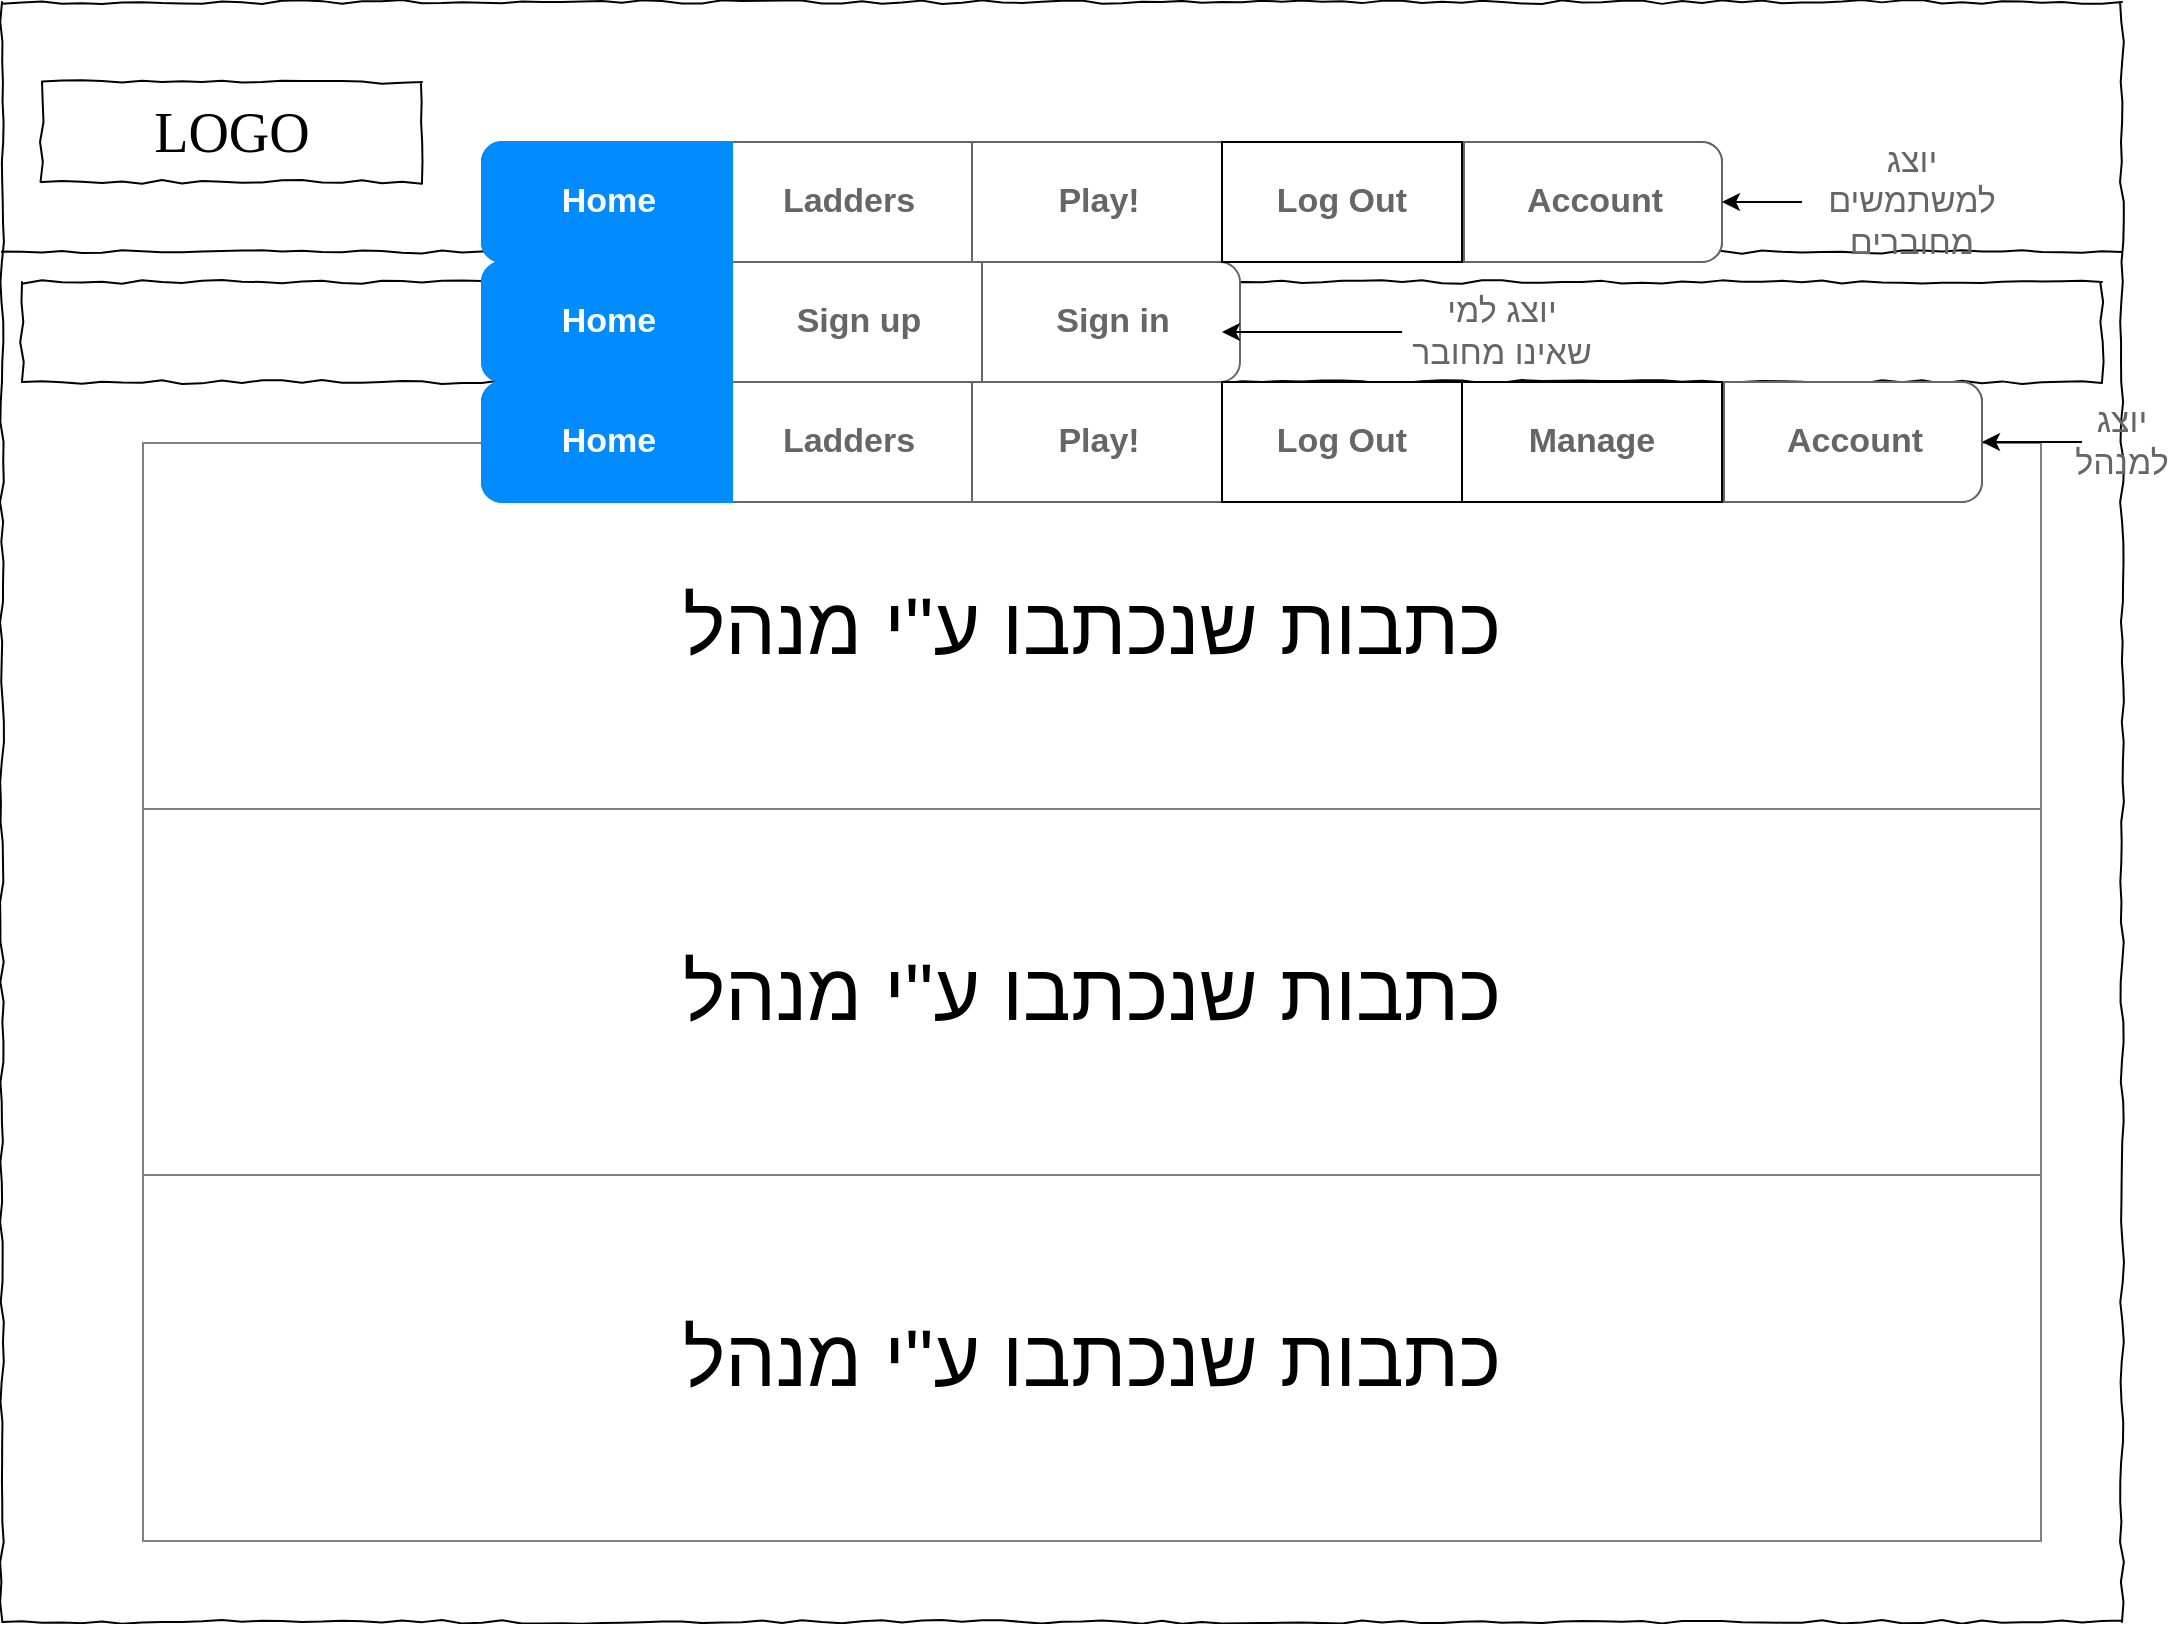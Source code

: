 <mxfile version="13.1.14" type="google" pages="12"><diagram name="Home" id="03018318-947c-dd8e-b7a3-06fadd420f32"><mxGraphModel dx="1422" dy="794" grid="1" gridSize="10" guides="1" tooltips="1" connect="1" arrows="1" fold="1" page="1" pageScale="1" pageWidth="1100" pageHeight="850" background="#ffffff" math="0" shadow="0"><root><mxCell id="0"/><mxCell id="1" parent="0"/><mxCell id="677b7b8949515195-1" value="" style="whiteSpace=wrap;html=1;rounded=0;shadow=0;labelBackgroundColor=none;strokeColor=#000000;strokeWidth=1;fillColor=none;fontFamily=Verdana;fontSize=12;fontColor=#000000;align=center;comic=1;" parent="1" vertex="1"><mxGeometry x="20" y="20" width="1060" height="810" as="geometry"/></mxCell><mxCell id="677b7b8949515195-2" value="LOGO" style="whiteSpace=wrap;html=1;rounded=0;shadow=0;labelBackgroundColor=none;strokeWidth=1;fontFamily=Verdana;fontSize=28;align=center;comic=1;" parent="1" vertex="1"><mxGeometry x="40" y="60" width="190" height="50" as="geometry"/></mxCell><mxCell id="677b7b8949515195-9" value="" style="line;strokeWidth=1;html=1;rounded=0;shadow=0;labelBackgroundColor=none;fillColor=none;fontFamily=Verdana;fontSize=14;fontColor=#000000;align=center;comic=1;" parent="1" vertex="1"><mxGeometry x="20" y="140" width="1060" height="10" as="geometry"/></mxCell><mxCell id="677b7b8949515195-10" value="" style="whiteSpace=wrap;html=1;rounded=0;shadow=0;labelBackgroundColor=none;strokeWidth=1;fillColor=none;fontFamily=Verdana;fontSize=12;align=center;comic=1;" parent="1" vertex="1"><mxGeometry x="30" y="160" width="1040" height="50" as="geometry"/></mxCell><UserObject label="" link="data:page/id,03018318-947c-dd8e-b7a3-06fadd420f32" id="U6u8QnVQ2Akdvv5YfEWv-1"><mxCell style="strokeWidth=1;shadow=0;dashed=0;align=center;html=1;shape=mxgraph.mockup.rrect;rSize=10;fillColor=#ffffff;strokeColor=#666666;" parent="1" vertex="1"><mxGeometry x="260" y="150" width="370" height="60" as="geometry"/></mxCell></UserObject><UserObject label="Sign up" link="data:page/id,DZNJiPTHVMYBa4ODWbeb" id="U6u8QnVQ2Akdvv5YfEWv-2"><mxCell style="strokeColor=inherit;fillColor=inherit;gradientColor=inherit;strokeWidth=1;shadow=0;dashed=0;align=center;html=1;shape=mxgraph.mockup.rrect;rSize=0;fontSize=17;fontColor=#666666;fontStyle=1;resizeHeight=1;" parent="U6u8QnVQ2Akdvv5YfEWv-1" vertex="1"><mxGeometry width="125" height="60" relative="1" as="geometry"><mxPoint x="125" as="offset"/></mxGeometry></mxCell></UserObject><UserObject label="Sign in" link="data:page/id,G_a5dW3PPbeCkNKuS4B6" id="U6u8QnVQ2Akdvv5YfEWv-4"><mxCell style="strokeColor=inherit;fillColor=inherit;gradientColor=inherit;strokeWidth=1;shadow=0;dashed=0;align=center;html=1;shape=mxgraph.mockup.rightButton;rSize=10;fontSize=17;fontColor=#666666;fontStyle=1;resizeHeight=1;" parent="U6u8QnVQ2Akdvv5YfEWv-1" vertex="1"><mxGeometry x="1" width="129" height="60" relative="1" as="geometry"><mxPoint x="-120" as="offset"/></mxGeometry></mxCell></UserObject><UserObject label="Home" link="data:page/id,03018318-947c-dd8e-b7a3-06fadd420f32" id="U6u8QnVQ2Akdvv5YfEWv-5"><mxCell style="strokeWidth=1;shadow=0;dashed=0;align=center;html=1;shape=mxgraph.mockup.leftButton;rSize=10;fontSize=17;fontColor=#ffffff;fontStyle=1;fillColor=#008cff;strokeColor=#008cff;resizeHeight=1;" parent="U6u8QnVQ2Akdvv5YfEWv-1" vertex="1"><mxGeometry width="125" height="60" relative="1" as="geometry"/></mxCell></UserObject><mxCell id="hYLToOVFmPuyozIHhRHG-3" value="&lt;table border=&quot;1&quot; width=&quot;100%&quot; cellpadding=&quot;4&quot; style=&quot;width: 100% ; height: 100% ; border-collapse: collapse ; font-size: 40px&quot;&gt;&lt;tbody&gt;&lt;tr&gt;&lt;th align=&quot;center&quot;&gt;&lt;span style=&quot;font-weight: normal&quot;&gt;כתבות שנכתבו ע&quot;י מנהל&lt;br&gt;&lt;/span&gt;&lt;/th&gt;&lt;/tr&gt;&lt;tr&gt;&lt;td align=&quot;center&quot;&gt;&lt;font style=&quot;font-size: 40px&quot;&gt;כתבות שנכתבו ע&quot;י מנהל&lt;br&gt;&lt;/font&gt;&lt;/td&gt;&lt;/tr&gt;&lt;tr&gt;&lt;td align=&quot;center&quot;&gt;&lt;font style=&quot;font-size: 40px&quot;&gt;כתבות שנכתבו ע&quot;י מנהל&lt;br&gt;&lt;/font&gt;&lt;/td&gt;&lt;/tr&gt;&lt;/tbody&gt;&lt;/table&gt;" style="text;html=1;strokeColor=none;fillColor=none;overflow=fill;" parent="1" vertex="1"><mxGeometry x="90" y="240" width="950" height="550" as="geometry"/></mxCell><mxCell id="hYLToOVFmPuyozIHhRHG-19" value="" style="strokeWidth=1;shadow=0;dashed=0;align=center;html=1;shape=mxgraph.mockup.rrect;rSize=10;fillColor=#ffffff;strokeColor=#666666;" parent="1" vertex="1"><mxGeometry x="260" y="90" width="620" height="60" as="geometry"/></mxCell><UserObject label="Ladders" link="data:page/id,625JKXOU3ubz9yWlU2Zd" id="hYLToOVFmPuyozIHhRHG-20"><mxCell style="strokeColor=inherit;fillColor=inherit;gradientColor=inherit;strokeWidth=1;shadow=0;dashed=0;align=center;html=1;shape=mxgraph.mockup.rrect;rSize=0;fontSize=17;fontColor=#666666;fontStyle=1;resizeHeight=1;" parent="hYLToOVFmPuyozIHhRHG-19" vertex="1"><mxGeometry width="125" height="60" relative="1" as="geometry"><mxPoint x="120" as="offset"/></mxGeometry></mxCell></UserObject><UserObject label="Play!" link="data:page/id,pUYQ15XF7_mJGzJasBHE" id="hYLToOVFmPuyozIHhRHG-21"><mxCell style="strokeColor=inherit;fillColor=inherit;gradientColor=inherit;strokeWidth=1;shadow=0;dashed=0;align=center;html=1;shape=mxgraph.mockup.rrect;rSize=0;fontSize=17;fontColor=#666666;fontStyle=1;resizeHeight=1;" parent="hYLToOVFmPuyozIHhRHG-19" vertex="1"><mxGeometry width="125" height="60" relative="1" as="geometry"><mxPoint x="245" as="offset"/></mxGeometry></mxCell></UserObject><UserObject label="Account" link="data:page/id,dMj9ihGoFJERHdPIQf1s" id="hYLToOVFmPuyozIHhRHG-22"><mxCell style="strokeColor=inherit;fillColor=inherit;gradientColor=inherit;strokeWidth=1;shadow=0;dashed=0;align=center;html=1;shape=mxgraph.mockup.rightButton;rSize=10;fontSize=17;fontColor=#666666;fontStyle=1;resizeHeight=1;" parent="hYLToOVFmPuyozIHhRHG-19" vertex="1"><mxGeometry x="1" width="129" height="60" relative="1" as="geometry"><mxPoint x="-129" as="offset"/></mxGeometry></mxCell></UserObject><mxCell id="hYLToOVFmPuyozIHhRHG-23" value="Home" style="strokeWidth=1;shadow=0;dashed=0;align=center;html=1;shape=mxgraph.mockup.leftButton;rSize=10;fontSize=17;fontColor=#ffffff;fontStyle=1;fillColor=#008cff;strokeColor=#008cff;resizeHeight=1;" parent="hYLToOVFmPuyozIHhRHG-19" vertex="1"><mxGeometry width="125" height="60" relative="1" as="geometry"><mxPoint as="offset"/></mxGeometry></mxCell><mxCell id="hYLToOVFmPuyozIHhRHG-27" value="&lt;font&gt;Log Out&lt;/font&gt;" style="rounded=0;whiteSpace=wrap;html=1;fontStyle=1;fontSize=17;fontColor=#666666;" parent="hYLToOVFmPuyozIHhRHG-19" vertex="1"><mxGeometry x="370" width="120" height="60" as="geometry"/></mxCell><mxCell id="hYLToOVFmPuyozIHhRHG-28" value="" style="strokeWidth=1;shadow=0;dashed=0;align=center;html=1;shape=mxgraph.mockup.rrect;rSize=10;fillColor=#ffffff;strokeColor=#666666;" parent="1" vertex="1"><mxGeometry x="260" y="210" width="750" height="60" as="geometry"/></mxCell><UserObject label="Ladders" link="data:page/id,625JKXOU3ubz9yWlU2Zd" id="hYLToOVFmPuyozIHhRHG-29"><mxCell style="strokeColor=inherit;fillColor=inherit;gradientColor=inherit;strokeWidth=1;shadow=0;dashed=0;align=center;html=1;shape=mxgraph.mockup.rrect;rSize=0;fontSize=17;fontColor=#666666;fontStyle=1;resizeHeight=1;" parent="hYLToOVFmPuyozIHhRHG-28" vertex="1"><mxGeometry width="125" height="60" relative="1" as="geometry"><mxPoint x="120" as="offset"/></mxGeometry></mxCell></UserObject><UserObject label="Play!" link="data:page/id,pUYQ15XF7_mJGzJasBHE" id="hYLToOVFmPuyozIHhRHG-30"><mxCell style="strokeColor=inherit;fillColor=inherit;gradientColor=inherit;strokeWidth=1;shadow=0;dashed=0;align=center;html=1;shape=mxgraph.mockup.rrect;rSize=0;fontSize=17;fontColor=#666666;fontStyle=1;resizeHeight=1;" parent="hYLToOVFmPuyozIHhRHG-28" vertex="1"><mxGeometry width="125" height="60" relative="1" as="geometry"><mxPoint x="245" as="offset"/></mxGeometry></mxCell></UserObject><UserObject label="Account" link="data:page/id,dMj9ihGoFJERHdPIQf1s" id="hYLToOVFmPuyozIHhRHG-31"><mxCell style="strokeColor=inherit;fillColor=inherit;gradientColor=inherit;strokeWidth=1;shadow=0;dashed=0;align=center;html=1;shape=mxgraph.mockup.rightButton;rSize=10;fontSize=17;fontColor=#666666;fontStyle=1;resizeHeight=1;" parent="hYLToOVFmPuyozIHhRHG-28" vertex="1"><mxGeometry x="1" width="129" height="60" relative="1" as="geometry"><mxPoint x="-129" as="offset"/></mxGeometry></mxCell></UserObject><UserObject label="Home" link="data:page/id,03018318-947c-dd8e-b7a3-06fadd420f32" id="hYLToOVFmPuyozIHhRHG-32"><mxCell style="strokeWidth=1;shadow=0;dashed=0;align=center;html=1;shape=mxgraph.mockup.leftButton;rSize=10;fontSize=17;fontColor=#ffffff;fontStyle=1;fillColor=#008cff;strokeColor=#008cff;resizeHeight=1;" parent="hYLToOVFmPuyozIHhRHG-28" vertex="1"><mxGeometry width="125" height="60" relative="1" as="geometry"><mxPoint as="offset"/></mxGeometry></mxCell></UserObject><mxCell id="hYLToOVFmPuyozIHhRHG-33" value="&lt;font&gt;Log Out&lt;/font&gt;" style="rounded=0;whiteSpace=wrap;html=1;fontStyle=1;fontSize=17;fontColor=#666666;" parent="hYLToOVFmPuyozIHhRHG-28" vertex="1"><mxGeometry x="370" width="120" height="60" as="geometry"/></mxCell><mxCell id="hYLToOVFmPuyozIHhRHG-34" value="&lt;font&gt;Manage&lt;/font&gt;" style="rounded=0;whiteSpace=wrap;html=1;fontStyle=1;fontSize=17;fontColor=#666666;" parent="hYLToOVFmPuyozIHhRHG-28" vertex="1"><mxGeometry x="490" width="130" height="60" as="geometry"/></mxCell><mxCell id="hYLToOVFmPuyozIHhRHG-40" value="" style="edgeStyle=orthogonalEdgeStyle;rounded=0;orthogonalLoop=1;jettySize=auto;html=1;fontSize=17;fontColor=#666666;" parent="1" source="hYLToOVFmPuyozIHhRHG-35" edge="1"><mxGeometry relative="1" as="geometry"><mxPoint x="630" y="185" as="targetPoint"/></mxGeometry></mxCell><mxCell id="hYLToOVFmPuyozIHhRHG-35" value="יוצג למי שאינו מחובר" style="text;html=1;strokeColor=none;fillColor=none;align=center;verticalAlign=middle;whiteSpace=wrap;rounded=0;fontSize=17;fontColor=#666666;" parent="1" vertex="1"><mxGeometry x="720" y="175" width="100" height="20" as="geometry"/></mxCell><mxCell id="hYLToOVFmPuyozIHhRHG-41" value="" style="edgeStyle=orthogonalEdgeStyle;rounded=0;orthogonalLoop=1;jettySize=auto;html=1;fontSize=17;fontColor=#666666;" parent="1" source="hYLToOVFmPuyozIHhRHG-36" target="hYLToOVFmPuyozIHhRHG-22" edge="1"><mxGeometry relative="1" as="geometry"/></mxCell><mxCell id="hYLToOVFmPuyozIHhRHG-36" value="יוצג למשתמשים מחוברים" style="text;html=1;strokeColor=none;fillColor=none;align=center;verticalAlign=middle;whiteSpace=wrap;rounded=0;fontSize=17;fontColor=#666666;" parent="1" vertex="1"><mxGeometry x="920" y="110" width="110" height="20" as="geometry"/></mxCell><mxCell id="hYLToOVFmPuyozIHhRHG-38" value="" style="edgeStyle=orthogonalEdgeStyle;rounded=0;orthogonalLoop=1;jettySize=auto;html=1;fontSize=17;fontColor=#666666;" parent="1" source="hYLToOVFmPuyozIHhRHG-37" target="hYLToOVFmPuyozIHhRHG-31" edge="1"><mxGeometry relative="1" as="geometry"/></mxCell><mxCell id="hYLToOVFmPuyozIHhRHG-37" value="יוצג למנהל" style="text;html=1;strokeColor=none;fillColor=none;align=center;verticalAlign=middle;whiteSpace=wrap;rounded=0;fontSize=17;fontColor=#666666;" parent="1" vertex="1"><mxGeometry x="1060" y="230" width="40" height="20" as="geometry"/></mxCell></root></mxGraphModel></diagram><diagram id="G_a5dW3PPbeCkNKuS4B6" name="sign in"><mxGraphModel dx="1422" dy="745" grid="1" gridSize="10" guides="1" tooltips="1" connect="1" arrows="1" fold="1" page="1" pageScale="1" pageWidth="827" pageHeight="1169" math="0" shadow="0"><root><mxCell id="OeNv_PCBHwOLnK7kJHtx-0"/><mxCell id="OeNv_PCBHwOLnK7kJHtx-1" parent="OeNv_PCBHwOLnK7kJHtx-0"/><mxCell id="wnzBHxFjC8o9QKV58e0M-0" value="" style="whiteSpace=wrap;html=1;rounded=0;shadow=0;labelBackgroundColor=none;strokeColor=#000000;strokeWidth=1;fillColor=none;fontFamily=Verdana;fontSize=12;fontColor=#000000;align=center;comic=1;" parent="OeNv_PCBHwOLnK7kJHtx-1" vertex="1"><mxGeometry x="20" y="20" width="1060" height="810" as="geometry"/></mxCell><mxCell id="OeNv_PCBHwOLnK7kJHtx-2" value="" style="strokeWidth=1;shadow=0;dashed=0;align=center;html=1;shape=mxgraph.mockup.forms.rrect;rSize=0;strokeColor=#999999;fillColor=#ffffff;" parent="OeNv_PCBHwOLnK7kJHtx-1" vertex="1"><mxGeometry x="290" y="380" width="200" height="300" as="geometry"/></mxCell><mxCell id="OeNv_PCBHwOLnK7kJHtx-3" value="Sign In" style="strokeWidth=1;shadow=0;dashed=0;align=center;html=1;shape=mxgraph.mockup.forms.anchor;fontSize=12;fontColor=#666666;align=left;resizeWidth=1;spacingLeft=0;" parent="OeNv_PCBHwOLnK7kJHtx-2" vertex="1"><mxGeometry width="100" height="20" relative="1" as="geometry"><mxPoint x="10" y="10" as="offset"/></mxGeometry></mxCell><mxCell id="OeNv_PCBHwOLnK7kJHtx-4" value="" style="shape=line;strokeColor=#ddeeff;strokeWidth=2;html=1;resizeWidth=1;" parent="OeNv_PCBHwOLnK7kJHtx-2" vertex="1"><mxGeometry width="180" height="10" relative="1" as="geometry"><mxPoint x="10" y="30" as="offset"/></mxGeometry></mxCell><mxCell id="OeNv_PCBHwOLnK7kJHtx-5" value="Email" style="strokeWidth=1;shadow=0;dashed=0;align=center;html=1;shape=mxgraph.mockup.forms.anchor;fontSize=12;fontColor=#666666;align=left;resizeWidth=1;spacingLeft=0;" parent="OeNv_PCBHwOLnK7kJHtx-2" vertex="1"><mxGeometry width="100" height="20" relative="1" as="geometry"><mxPoint x="10" y="40" as="offset"/></mxGeometry></mxCell><mxCell id="OeNv_PCBHwOLnK7kJHtx-6" value="johndoe" style="strokeWidth=1;shadow=0;dashed=0;align=center;html=1;shape=mxgraph.mockup.forms.rrect;rSize=0;strokeColor=#999999;fontColor=#666666;align=left;spacingLeft=5;resizeWidth=1;" parent="OeNv_PCBHwOLnK7kJHtx-2" vertex="1"><mxGeometry width="150" height="25" relative="1" as="geometry"><mxPoint x="10" y="60" as="offset"/></mxGeometry></mxCell><mxCell id="OeNv_PCBHwOLnK7kJHtx-7" value="Password:" style="strokeWidth=1;shadow=0;dashed=0;align=center;html=1;shape=mxgraph.mockup.forms.anchor;fontSize=12;fontColor=#666666;align=left;resizeWidth=1;spacingLeft=0;" parent="OeNv_PCBHwOLnK7kJHtx-2" vertex="1"><mxGeometry width="100" height="20" relative="1" as="geometry"><mxPoint x="10" y="95" as="offset"/></mxGeometry></mxCell><mxCell id="OeNv_PCBHwOLnK7kJHtx-8" value="********" style="strokeWidth=1;shadow=0;dashed=0;align=center;html=1;shape=mxgraph.mockup.forms.rrect;rSize=0;strokeColor=#999999;fontColor=#666666;align=left;spacingLeft=5;resizeWidth=1;" parent="OeNv_PCBHwOLnK7kJHtx-2" vertex="1"><mxGeometry width="150" height="25" relative="1" as="geometry"><mxPoint x="10" y="115" as="offset"/></mxGeometry></mxCell><mxCell id="OeNv_PCBHwOLnK7kJHtx-9" value="SIGN IN" style="strokeWidth=1;shadow=0;dashed=0;align=center;html=1;shape=mxgraph.mockup.forms.rrect;rSize=5;strokeColor=none;fontColor=#ffffff;fillColor=#66bbff;fontSize=16;fontStyle=1;" parent="OeNv_PCBHwOLnK7kJHtx-2" vertex="1"><mxGeometry y="1" width="80" height="30" relative="1" as="geometry"><mxPoint x="10" y="-130" as="offset"/></mxGeometry></mxCell><mxCell id="OeNv_PCBHwOLnK7kJHtx-11" value="" style="shape=line;strokeColor=#ddeeff;strokeWidth=2;html=1;resizeWidth=1;" parent="OeNv_PCBHwOLnK7kJHtx-2" vertex="1"><mxGeometry y="1" width="180" height="10" relative="1" as="geometry"><mxPoint x="10" y="-90" as="offset"/></mxGeometry></mxCell><mxCell id="OeNv_PCBHwOLnK7kJHtx-12" value="New User?" style="strokeWidth=1;shadow=0;dashed=0;align=center;html=1;shape=mxgraph.mockup.forms.anchor;fontSize=12;fontColor=#666666;align=left;spacingLeft=0;resizeWidth=1;" parent="OeNv_PCBHwOLnK7kJHtx-2" vertex="1"><mxGeometry y="1" width="150" height="20" relative="1" as="geometry"><mxPoint x="10" y="-70" as="offset"/></mxGeometry></mxCell><mxCell id="OeNv_PCBHwOLnK7kJHtx-13" value="SIGN UP" style="strokeWidth=1;shadow=0;dashed=0;align=center;html=1;shape=mxgraph.mockup.forms.rrect;rSize=5;strokeColor=none;fontColor=#ffffff;fillColor=#66bbff;fontSize=16;fontStyle=1;" parent="OeNv_PCBHwOLnK7kJHtx-2" vertex="1"><mxGeometry y="1" width="80" height="30" relative="1" as="geometry"><mxPoint x="20" y="-50" as="offset"/></mxGeometry></mxCell><UserObject label="Error Text" placeholders="1" name="Variable" id="D9SbL_IgRcrQ9DGYyiTY-0"><mxCell style="text;html=1;strokeColor=none;fillColor=none;align=center;verticalAlign=middle;whiteSpace=wrap;overflow=hidden;" parent="OeNv_PCBHwOLnK7kJHtx-2" vertex="1"><mxGeometry x="90" y="180" width="80" height="20" as="geometry"/></mxCell></UserObject><mxCell id="wnzBHxFjC8o9QKV58e0M-1" value="LOGO" style="whiteSpace=wrap;html=1;rounded=0;shadow=0;labelBackgroundColor=none;strokeWidth=1;fontFamily=Verdana;fontSize=28;align=center;comic=1;" parent="OeNv_PCBHwOLnK7kJHtx-1" vertex="1"><mxGeometry x="40" y="60" width="190" height="50" as="geometry"/></mxCell><mxCell id="P_hqcZHDJ55FDHNbL4NA-0" value="" style="line;strokeWidth=1;html=1;rounded=0;shadow=0;labelBackgroundColor=none;fillColor=none;fontFamily=Verdana;fontSize=14;fontColor=#000000;align=center;comic=1;" vertex="1" parent="OeNv_PCBHwOLnK7kJHtx-1"><mxGeometry x="20" y="140" width="1060" height="10" as="geometry"/></mxCell><UserObject label="" id="XpYxME06OFzvBwmXVyDq-4"><mxCell style="strokeWidth=1;shadow=0;dashed=0;align=center;html=1;shape=mxgraph.mockup.rrect;rSize=10;fillColor=#ffffff;strokeColor=#666666;" vertex="1" parent="OeNv_PCBHwOLnK7kJHtx-1"><mxGeometry x="270" y="160" width="370" height="60" as="geometry"/></mxCell></UserObject><UserObject label="Sign up" id="XpYxME06OFzvBwmXVyDq-5"><mxCell style="strokeColor=inherit;fillColor=inherit;gradientColor=inherit;strokeWidth=1;shadow=0;dashed=0;align=center;html=1;shape=mxgraph.mockup.rrect;rSize=0;fontSize=17;fontColor=#666666;fontStyle=1;resizeHeight=1;" vertex="1" parent="XpYxME06OFzvBwmXVyDq-4"><mxGeometry width="125" height="60" relative="1" as="geometry"><mxPoint x="125" as="offset"/></mxGeometry></mxCell></UserObject><UserObject label="Sign in" id="XpYxME06OFzvBwmXVyDq-6"><mxCell style="strokeColor=inherit;fillColor=inherit;gradientColor=inherit;strokeWidth=1;shadow=0;dashed=0;align=center;html=1;shape=mxgraph.mockup.rightButton;rSize=10;fontSize=17;fontColor=#666666;fontStyle=1;resizeHeight=1;" vertex="1" parent="XpYxME06OFzvBwmXVyDq-4"><mxGeometry x="1" width="129" height="60" relative="1" as="geometry"><mxPoint x="-120" as="offset"/></mxGeometry></mxCell></UserObject><UserObject label="Home" id="XpYxME06OFzvBwmXVyDq-7"><mxCell style="strokeWidth=1;shadow=0;dashed=0;align=center;html=1;shape=mxgraph.mockup.leftButton;rSize=10;fontSize=17;fontColor=#ffffff;fontStyle=1;fillColor=#008cff;strokeColor=#008cff;resizeHeight=1;" vertex="1" parent="XpYxME06OFzvBwmXVyDq-4"><mxGeometry width="125" height="60" relative="1" as="geometry"/></mxCell></UserObject></root></mxGraphModel></diagram><diagram id="DZNJiPTHVMYBa4ODWbeb" name="sign up"><mxGraphModel dx="1422" dy="745" grid="1" gridSize="10" guides="1" tooltips="1" connect="1" arrows="1" fold="1" page="1" pageScale="1" pageWidth="827" pageHeight="1169" math="0" shadow="0"><root><mxCell id="r_hBJzOPfUS4KCwd0_MR-0"/><mxCell id="r_hBJzOPfUS4KCwd0_MR-1" parent="r_hBJzOPfUS4KCwd0_MR-0"/><mxCell id="r_hBJzOPfUS4KCwd0_MR-2" value="" style="strokeWidth=1;shadow=0;dashed=0;align=center;html=1;shape=mxgraph.mockup.forms.rrect;rSize=0;strokeColor=#999999;fillColor=#ffffff;" parent="r_hBJzOPfUS4KCwd0_MR-1" vertex="1"><mxGeometry x="580" y="380" width="280" height="430" as="geometry"/></mxCell><mxCell id="r_hBJzOPfUS4KCwd0_MR-3" value="Sign Up" style="strokeWidth=1;shadow=0;dashed=0;align=center;html=1;shape=mxgraph.mockup.forms.anchor;fontSize=12;fontColor=#666666;align=left;resizeWidth=1;spacingLeft=0;" parent="r_hBJzOPfUS4KCwd0_MR-2" vertex="1"><mxGeometry width="140" height="20" relative="1" as="geometry"><mxPoint x="10" y="10" as="offset"/></mxGeometry></mxCell><mxCell id="r_hBJzOPfUS4KCwd0_MR-4" value="" style="shape=line;strokeColor=#ddeeff;strokeWidth=2;html=1;resizeWidth=1;" parent="r_hBJzOPfUS4KCwd0_MR-2" vertex="1"><mxGeometry width="252.0" height="10" relative="1" as="geometry"><mxPoint x="10" y="30" as="offset"/></mxGeometry></mxCell><mxCell id="r_hBJzOPfUS4KCwd0_MR-5" value="User Name:" style="strokeWidth=1;shadow=0;dashed=0;align=center;html=1;shape=mxgraph.mockup.forms.anchor;fontSize=12;fontColor=#666666;align=left;resizeWidth=1;spacingLeft=0;" parent="r_hBJzOPfUS4KCwd0_MR-2" vertex="1"><mxGeometry width="140" height="20" relative="1" as="geometry"><mxPoint x="10" y="40" as="offset"/></mxGeometry></mxCell><mxCell id="r_hBJzOPfUS4KCwd0_MR-6" value="johndoe" style="strokeWidth=1;shadow=0;dashed=0;align=center;html=1;shape=mxgraph.mockup.forms.rrect;rSize=0;strokeColor=#999999;fontColor=#666666;align=left;spacingLeft=5;resizeWidth=1;" parent="r_hBJzOPfUS4KCwd0_MR-2" vertex="1"><mxGeometry width="210" height="25" relative="1" as="geometry"><mxPoint x="10" y="60" as="offset"/></mxGeometry></mxCell><mxCell id="r_hBJzOPfUS4KCwd0_MR-7" value="Password:" style="strokeWidth=1;shadow=0;dashed=0;align=center;html=1;shape=mxgraph.mockup.forms.anchor;fontSize=12;fontColor=#666666;align=left;resizeWidth=1;spacingLeft=0;" parent="r_hBJzOPfUS4KCwd0_MR-2" vertex="1"><mxGeometry width="140" height="20" relative="1" as="geometry"><mxPoint x="10" y="95" as="offset"/></mxGeometry></mxCell><mxCell id="r_hBJzOPfUS4KCwd0_MR-8" value="********" style="strokeWidth=1;shadow=0;dashed=0;align=center;html=1;shape=mxgraph.mockup.forms.rrect;rSize=0;strokeColor=#999999;fontColor=#666666;align=left;spacingLeft=5;resizeWidth=1;" parent="r_hBJzOPfUS4KCwd0_MR-2" vertex="1"><mxGeometry width="210" height="25" relative="1" as="geometry"><mxPoint x="10" y="120" as="offset"/></mxGeometry></mxCell><mxCell id="r_hBJzOPfUS4KCwd0_MR-13" value="SIGN UP" style="strokeWidth=1;shadow=0;dashed=0;align=center;html=1;shape=mxgraph.mockup.forms.rrect;rSize=5;strokeColor=none;fontColor=#ffffff;fillColor=#66bbff;fontSize=16;fontStyle=1;" parent="r_hBJzOPfUS4KCwd0_MR-2" vertex="1"><mxGeometry y="1" width="80" height="30" relative="1" as="geometry"><mxPoint x="10" y="-40" as="offset"/></mxGeometry></mxCell><mxCell id="1mr9ZQeykEVBWNKxQpuu-9" value="Email:" style="strokeWidth=1;shadow=0;dashed=0;align=center;html=1;shape=mxgraph.mockup.forms.anchor;fontSize=12;fontColor=#666666;align=left;resizeWidth=1;spacingLeft=0;" parent="r_hBJzOPfUS4KCwd0_MR-2" vertex="1"><mxGeometry width="140" height="20" relative="1" as="geometry"><mxPoint x="10" y="205" as="offset"/></mxGeometry></mxCell><mxCell id="1mr9ZQeykEVBWNKxQpuu-10" value="johndoe@domain.com" style="strokeWidth=1;shadow=0;dashed=0;align=center;html=1;shape=mxgraph.mockup.forms.rrect;rSize=0;strokeColor=#999999;fontColor=#666666;align=left;spacingLeft=5;resizeWidth=1;" parent="r_hBJzOPfUS4KCwd0_MR-2" vertex="1"><mxGeometry width="210" height="25" relative="1" as="geometry"><mxPoint x="10" y="230" as="offset"/></mxGeometry></mxCell><mxCell id="1mr9ZQeykEVBWNKxQpuu-11" value="Confirm Password:" style="strokeWidth=1;shadow=0;dashed=0;align=center;html=1;shape=mxgraph.mockup.forms.anchor;fontSize=12;fontColor=#666666;align=left;resizeWidth=1;spacingLeft=0;" parent="r_hBJzOPfUS4KCwd0_MR-2" vertex="1"><mxGeometry width="154" height="20" relative="1" as="geometry"><mxPoint x="10" y="150" as="offset"/></mxGeometry></mxCell><mxCell id="1mr9ZQeykEVBWNKxQpuu-12" value="********" style="strokeWidth=1;shadow=0;dashed=0;align=center;html=1;shape=mxgraph.mockup.forms.rrect;rSize=0;strokeColor=#999999;fontColor=#666666;align=left;spacingLeft=5;resizeWidth=1;" parent="r_hBJzOPfUS4KCwd0_MR-2" vertex="1"><mxGeometry width="210" height="25" relative="1" as="geometry"><mxPoint x="10" y="175" as="offset"/></mxGeometry></mxCell><mxCell id="Oa2j6FU9G3ZhKbsr7a-m-54" value="Date of Birth:" style="strokeWidth=1;shadow=0;dashed=0;align=center;html=1;shape=mxgraph.mockup.forms.anchor;fontSize=12;fontColor=#666666;align=left;resizeWidth=1;spacingLeft=0;" parent="r_hBJzOPfUS4KCwd0_MR-2" vertex="1"><mxGeometry width="140" height="20" relative="1" as="geometry"><mxPoint x="10" y="270" as="offset"/></mxGeometry></mxCell><mxCell id="tYpbENaItzS4YMbJ-MgT-0" value="" style="whiteSpace=wrap;html=1;rounded=0;shadow=0;labelBackgroundColor=none;strokeColor=#000000;strokeWidth=1;fillColor=none;fontFamily=Verdana;fontSize=12;fontColor=#000000;align=center;comic=1;" parent="r_hBJzOPfUS4KCwd0_MR-1" vertex="1"><mxGeometry x="310" y="50" width="1060" height="810" as="geometry"/></mxCell><mxCell id="tYpbENaItzS4YMbJ-MgT-1" value="LOGO" style="whiteSpace=wrap;html=1;rounded=0;shadow=0;labelBackgroundColor=none;strokeWidth=1;fontFamily=Verdana;fontSize=28;align=center;comic=1;" parent="r_hBJzOPfUS4KCwd0_MR-1" vertex="1"><mxGeometry x="340" y="70" width="190" height="50" as="geometry"/></mxCell><mxCell id="Oa2j6FU9G3ZhKbsr7a-m-0" value="" style="strokeWidth=1;shadow=0;dashed=0;align=center;html=1;shape=mxgraph.mockup.forms.rrect;rSize=5;strokeColor=#999999;fillColor=#ffffff;fontSize=21;" parent="r_hBJzOPfUS4KCwd0_MR-1" vertex="1"><mxGeometry x="670" y="650" width="130" height="120" as="geometry"/></mxCell><mxCell id="Oa2j6FU9G3ZhKbsr7a-m-1" value="October 2014" style="strokeWidth=1;shadow=0;dashed=0;align=center;html=1;shape=mxgraph.mockup.forms.anchor;fontColor=#999999;" parent="Oa2j6FU9G3ZhKbsr7a-m-0" vertex="1"><mxGeometry x="24.375" y="5.486" width="81.25" height="13.714" as="geometry"/></mxCell><mxCell id="Oa2j6FU9G3ZhKbsr7a-m-2" value="&lt;" style="strokeWidth=1;shadow=0;dashed=0;align=center;html=1;shape=mxgraph.mockup.forms.rrect;rSize=4;strokeColor=#999999;fontColor=#008cff;fontSize=19;fontStyle=1;" parent="Oa2j6FU9G3ZhKbsr7a-m-0" vertex="1"><mxGeometry x="6.5" y="5.486" width="20.312" height="13.714" as="geometry"/></mxCell><mxCell id="Oa2j6FU9G3ZhKbsr7a-m-3" value="&gt;" style="strokeWidth=1;shadow=0;dashed=0;align=center;html=1;shape=mxgraph.mockup.forms.rrect;rSize=4;strokeColor=#999999;fontColor=#008cff;fontSize=19;fontStyle=1;" parent="Oa2j6FU9G3ZhKbsr7a-m-0" vertex="1"><mxGeometry x="103.188" y="5.486" width="20.312" height="13.714" as="geometry"/></mxCell><mxCell id="Oa2j6FU9G3ZhKbsr7a-m-4" value="Mo" style="strokeWidth=1;shadow=0;dashed=0;align=center;html=1;shape=mxgraph.mockup.forms.anchor;fontColor=#999999;" parent="Oa2j6FU9G3ZhKbsr7a-m-0" vertex="1"><mxGeometry x="8.125" y="19.2" width="16.25" height="13.714" as="geometry"/></mxCell><mxCell id="Oa2j6FU9G3ZhKbsr7a-m-5" value="Tu" style="strokeWidth=1;shadow=0;dashed=0;align=center;html=1;shape=mxgraph.mockup.forms.anchor;fontColor=#999999;" parent="Oa2j6FU9G3ZhKbsr7a-m-0" vertex="1"><mxGeometry x="24.375" y="19.2" width="16.25" height="13.714" as="geometry"/></mxCell><mxCell id="Oa2j6FU9G3ZhKbsr7a-m-6" value="We" style="strokeWidth=1;shadow=0;dashed=0;align=center;html=1;shape=mxgraph.mockup.forms.anchor;fontColor=#999999;" parent="Oa2j6FU9G3ZhKbsr7a-m-0" vertex="1"><mxGeometry x="40.625" y="19.2" width="16.25" height="13.714" as="geometry"/></mxCell><mxCell id="Oa2j6FU9G3ZhKbsr7a-m-7" value="Th" style="strokeWidth=1;shadow=0;dashed=0;align=center;html=1;shape=mxgraph.mockup.forms.anchor;fontColor=#999999;" parent="Oa2j6FU9G3ZhKbsr7a-m-0" vertex="1"><mxGeometry x="56.875" y="19.2" width="16.25" height="13.714" as="geometry"/></mxCell><mxCell id="Oa2j6FU9G3ZhKbsr7a-m-8" value="Fr" style="strokeWidth=1;shadow=0;dashed=0;align=center;html=1;shape=mxgraph.mockup.forms.anchor;fontColor=#999999;" parent="Oa2j6FU9G3ZhKbsr7a-m-0" vertex="1"><mxGeometry x="73.125" y="19.2" width="16.25" height="13.714" as="geometry"/></mxCell><mxCell id="Oa2j6FU9G3ZhKbsr7a-m-9" value="Sa" style="strokeWidth=1;shadow=0;dashed=0;align=center;html=1;shape=mxgraph.mockup.forms.anchor;fontColor=#999999;" parent="Oa2j6FU9G3ZhKbsr7a-m-0" vertex="1"><mxGeometry x="89.375" y="19.2" width="16.25" height="13.714" as="geometry"/></mxCell><mxCell id="Oa2j6FU9G3ZhKbsr7a-m-10" value="Su" style="strokeWidth=1;shadow=0;dashed=0;align=center;html=1;shape=mxgraph.mockup.forms.anchor;fontColor=#999999;" parent="Oa2j6FU9G3ZhKbsr7a-m-0" vertex="1"><mxGeometry x="105.625" y="19.2" width="16.25" height="13.714" as="geometry"/></mxCell><mxCell id="Oa2j6FU9G3ZhKbsr7a-m-11" value="1" style="strokeWidth=1;shadow=0;dashed=0;align=center;html=1;shape=mxgraph.mockup.forms.rrect;rSize=0;strokeColor=#999999;fontColor=#999999;" parent="Oa2j6FU9G3ZhKbsr7a-m-0" vertex="1"><mxGeometry x="8.125" y="32.914" width="16.25" height="13.714" as="geometry"/></mxCell><mxCell id="Oa2j6FU9G3ZhKbsr7a-m-12" value="2" style="strokeWidth=1;shadow=0;dashed=0;align=center;html=1;shape=mxgraph.mockup.forms.rrect;rSize=0;strokeColor=#999999;fontColor=#999999;" parent="Oa2j6FU9G3ZhKbsr7a-m-0" vertex="1"><mxGeometry x="24.375" y="32.914" width="16.25" height="13.714" as="geometry"/></mxCell><mxCell id="Oa2j6FU9G3ZhKbsr7a-m-13" value="3" style="strokeWidth=1;shadow=0;dashed=0;align=center;html=1;shape=mxgraph.mockup.forms.rrect;rSize=0;strokeColor=#999999;fontColor=#999999;" parent="Oa2j6FU9G3ZhKbsr7a-m-0" vertex="1"><mxGeometry x="40.625" y="32.914" width="16.25" height="13.714" as="geometry"/></mxCell><mxCell id="Oa2j6FU9G3ZhKbsr7a-m-14" value="4" style="strokeWidth=1;shadow=0;dashed=0;align=center;html=1;shape=mxgraph.mockup.forms.rrect;rSize=0;strokeColor=#999999;fontColor=#999999;" parent="Oa2j6FU9G3ZhKbsr7a-m-0" vertex="1"><mxGeometry x="56.875" y="32.914" width="16.25" height="13.714" as="geometry"/></mxCell><mxCell id="Oa2j6FU9G3ZhKbsr7a-m-15" value="5" style="strokeWidth=1;shadow=0;dashed=0;align=center;html=1;shape=mxgraph.mockup.forms.rrect;rSize=0;strokeColor=#999999;fontColor=#999999;" parent="Oa2j6FU9G3ZhKbsr7a-m-0" vertex="1"><mxGeometry x="73.125" y="32.914" width="16.25" height="13.714" as="geometry"/></mxCell><mxCell id="Oa2j6FU9G3ZhKbsr7a-m-16" value="6" style="strokeWidth=1;shadow=0;dashed=0;align=center;html=1;shape=mxgraph.mockup.forms.rrect;rSize=0;strokeColor=#999999;fontColor=#999999;" parent="Oa2j6FU9G3ZhKbsr7a-m-0" vertex="1"><mxGeometry x="89.375" y="32.914" width="16.25" height="13.714" as="geometry"/></mxCell><mxCell id="Oa2j6FU9G3ZhKbsr7a-m-17" value="7" style="strokeWidth=1;shadow=0;dashed=0;align=center;html=1;shape=mxgraph.mockup.forms.rrect;rSize=0;strokeColor=#999999;fontColor=#999999;" parent="Oa2j6FU9G3ZhKbsr7a-m-0" vertex="1"><mxGeometry x="105.625" y="32.914" width="16.25" height="13.714" as="geometry"/></mxCell><mxCell id="Oa2j6FU9G3ZhKbsr7a-m-18" value="8" style="strokeWidth=1;shadow=0;dashed=0;align=center;html=1;shape=mxgraph.mockup.forms.rrect;rSize=0;strokeColor=#999999;fontColor=#999999;" parent="Oa2j6FU9G3ZhKbsr7a-m-0" vertex="1"><mxGeometry x="8.125" y="46.629" width="16.25" height="13.714" as="geometry"/></mxCell><mxCell id="Oa2j6FU9G3ZhKbsr7a-m-19" value="9" style="strokeWidth=1;shadow=0;dashed=0;align=center;html=1;shape=mxgraph.mockup.forms.rrect;rSize=0;strokeColor=#999999;fontColor=#999999;" parent="Oa2j6FU9G3ZhKbsr7a-m-0" vertex="1"><mxGeometry x="24.375" y="46.629" width="16.25" height="13.714" as="geometry"/></mxCell><mxCell id="Oa2j6FU9G3ZhKbsr7a-m-20" value="10" style="strokeWidth=1;shadow=0;dashed=0;align=center;html=1;shape=mxgraph.mockup.forms.rrect;rSize=0;strokeColor=#999999;fontColor=#999999;" parent="Oa2j6FU9G3ZhKbsr7a-m-0" vertex="1"><mxGeometry x="40.625" y="46.629" width="16.25" height="13.714" as="geometry"/></mxCell><mxCell id="Oa2j6FU9G3ZhKbsr7a-m-21" value="11" style="strokeWidth=1;shadow=0;dashed=0;align=center;html=1;shape=mxgraph.mockup.forms.rrect;rSize=0;strokeColor=#999999;fontColor=#999999;" parent="Oa2j6FU9G3ZhKbsr7a-m-0" vertex="1"><mxGeometry x="56.875" y="46.629" width="16.25" height="13.714" as="geometry"/></mxCell><mxCell id="Oa2j6FU9G3ZhKbsr7a-m-22" value="12" style="strokeWidth=1;shadow=0;dashed=0;align=center;html=1;shape=mxgraph.mockup.forms.rrect;rSize=0;strokeColor=#999999;fontColor=#999999;" parent="Oa2j6FU9G3ZhKbsr7a-m-0" vertex="1"><mxGeometry x="73.125" y="46.629" width="16.25" height="13.714" as="geometry"/></mxCell><mxCell id="Oa2j6FU9G3ZhKbsr7a-m-23" value="13" style="strokeWidth=1;shadow=0;dashed=0;align=center;html=1;shape=mxgraph.mockup.forms.rrect;rSize=0;strokeColor=#999999;fontColor=#999999;" parent="Oa2j6FU9G3ZhKbsr7a-m-0" vertex="1"><mxGeometry x="89.375" y="46.629" width="16.25" height="13.714" as="geometry"/></mxCell><mxCell id="Oa2j6FU9G3ZhKbsr7a-m-24" value="14" style="strokeWidth=1;shadow=0;dashed=0;align=center;html=1;shape=mxgraph.mockup.forms.rrect;rSize=0;strokeColor=#999999;fontColor=#999999;" parent="Oa2j6FU9G3ZhKbsr7a-m-0" vertex="1"><mxGeometry x="105.625" y="46.629" width="16.25" height="13.714" as="geometry"/></mxCell><mxCell id="Oa2j6FU9G3ZhKbsr7a-m-25" value="15" style="strokeWidth=1;shadow=0;dashed=0;align=center;html=1;shape=mxgraph.mockup.forms.rrect;rSize=0;strokeColor=#999999;fontColor=#999999;" parent="Oa2j6FU9G3ZhKbsr7a-m-0" vertex="1"><mxGeometry x="8.125" y="60.343" width="16.25" height="13.714" as="geometry"/></mxCell><mxCell id="Oa2j6FU9G3ZhKbsr7a-m-26" value="16" style="strokeWidth=1;shadow=0;dashed=0;align=center;html=1;shape=mxgraph.mockup.forms.rrect;rSize=0;strokeColor=#999999;fontColor=#999999;" parent="Oa2j6FU9G3ZhKbsr7a-m-0" vertex="1"><mxGeometry x="24.375" y="60.343" width="16.25" height="13.714" as="geometry"/></mxCell><mxCell id="Oa2j6FU9G3ZhKbsr7a-m-27" value="17" style="strokeWidth=1;shadow=0;dashed=0;align=center;html=1;shape=mxgraph.mockup.forms.rrect;rSize=0;strokeColor=#999999;fontColor=#999999;" parent="Oa2j6FU9G3ZhKbsr7a-m-0" vertex="1"><mxGeometry x="40.625" y="60.343" width="16.25" height="13.714" as="geometry"/></mxCell><mxCell id="Oa2j6FU9G3ZhKbsr7a-m-28" value="18" style="strokeWidth=1;shadow=0;dashed=0;align=center;html=1;shape=mxgraph.mockup.forms.rrect;rSize=0;strokeColor=#999999;fontColor=#999999;" parent="Oa2j6FU9G3ZhKbsr7a-m-0" vertex="1"><mxGeometry x="56.875" y="60.343" width="16.25" height="13.714" as="geometry"/></mxCell><mxCell id="Oa2j6FU9G3ZhKbsr7a-m-29" value="19" style="strokeWidth=1;shadow=0;dashed=0;align=center;html=1;shape=mxgraph.mockup.forms.rrect;rSize=0;strokeColor=#999999;fontColor=#999999;" parent="Oa2j6FU9G3ZhKbsr7a-m-0" vertex="1"><mxGeometry x="73.125" y="60.343" width="16.25" height="13.714" as="geometry"/></mxCell><mxCell id="Oa2j6FU9G3ZhKbsr7a-m-30" value="20" style="strokeWidth=1;shadow=0;dashed=0;align=center;html=1;shape=mxgraph.mockup.forms.rrect;rSize=0;strokeColor=#999999;fontColor=#999999;" parent="Oa2j6FU9G3ZhKbsr7a-m-0" vertex="1"><mxGeometry x="89.375" y="60.343" width="16.25" height="13.714" as="geometry"/></mxCell><mxCell id="Oa2j6FU9G3ZhKbsr7a-m-31" value="21" style="strokeWidth=1;shadow=0;dashed=0;align=center;html=1;shape=mxgraph.mockup.forms.rrect;rSize=0;strokeColor=#999999;fontColor=#999999;" parent="Oa2j6FU9G3ZhKbsr7a-m-0" vertex="1"><mxGeometry x="105.625" y="60.343" width="16.25" height="13.714" as="geometry"/></mxCell><mxCell id="Oa2j6FU9G3ZhKbsr7a-m-32" value="22" style="strokeWidth=1;shadow=0;dashed=0;align=center;html=1;shape=mxgraph.mockup.forms.rrect;rSize=0;strokeColor=#999999;fontColor=#999999;" parent="Oa2j6FU9G3ZhKbsr7a-m-0" vertex="1"><mxGeometry x="8.125" y="74.057" width="16.25" height="13.714" as="geometry"/></mxCell><mxCell id="Oa2j6FU9G3ZhKbsr7a-m-33" value="23" style="strokeWidth=1;shadow=0;dashed=0;align=center;html=1;shape=mxgraph.mockup.forms.rrect;rSize=0;strokeColor=#999999;fontColor=#999999;" parent="Oa2j6FU9G3ZhKbsr7a-m-0" vertex="1"><mxGeometry x="24.375" y="74.057" width="16.25" height="13.714" as="geometry"/></mxCell><mxCell id="Oa2j6FU9G3ZhKbsr7a-m-34" value="25" style="strokeWidth=1;shadow=0;dashed=0;align=center;html=1;shape=mxgraph.mockup.forms.rrect;rSize=0;strokeColor=#999999;fontColor=#999999;" parent="Oa2j6FU9G3ZhKbsr7a-m-0" vertex="1"><mxGeometry x="56.875" y="74.057" width="16.25" height="13.714" as="geometry"/></mxCell><mxCell id="Oa2j6FU9G3ZhKbsr7a-m-35" value="26" style="strokeWidth=1;shadow=0;dashed=0;align=center;html=1;shape=mxgraph.mockup.forms.rrect;rSize=0;strokeColor=#999999;fontColor=#999999;" parent="Oa2j6FU9G3ZhKbsr7a-m-0" vertex="1"><mxGeometry x="73.125" y="74.057" width="16.25" height="13.714" as="geometry"/></mxCell><mxCell id="Oa2j6FU9G3ZhKbsr7a-m-36" value="27" style="strokeWidth=1;shadow=0;dashed=0;align=center;html=1;shape=mxgraph.mockup.forms.rrect;rSize=0;strokeColor=#999999;fontColor=#999999;" parent="Oa2j6FU9G3ZhKbsr7a-m-0" vertex="1"><mxGeometry x="89.375" y="74.057" width="16.25" height="13.714" as="geometry"/></mxCell><mxCell id="Oa2j6FU9G3ZhKbsr7a-m-37" value="28" style="strokeWidth=1;shadow=0;dashed=0;align=center;html=1;shape=mxgraph.mockup.forms.rrect;rSize=0;strokeColor=#999999;fontColor=#999999;" parent="Oa2j6FU9G3ZhKbsr7a-m-0" vertex="1"><mxGeometry x="105.625" y="74.057" width="16.25" height="13.714" as="geometry"/></mxCell><mxCell id="Oa2j6FU9G3ZhKbsr7a-m-38" value="29" style="strokeWidth=1;shadow=0;dashed=0;align=center;html=1;shape=mxgraph.mockup.forms.rrect;rSize=0;strokeColor=#999999;fontColor=#999999;" parent="Oa2j6FU9G3ZhKbsr7a-m-0" vertex="1"><mxGeometry x="8.125" y="87.771" width="16.25" height="13.714" as="geometry"/></mxCell><mxCell id="Oa2j6FU9G3ZhKbsr7a-m-39" value="30" style="strokeWidth=1;shadow=0;dashed=0;align=center;html=1;shape=mxgraph.mockup.forms.rrect;rSize=0;strokeColor=#999999;fontColor=#999999;" parent="Oa2j6FU9G3ZhKbsr7a-m-0" vertex="1"><mxGeometry x="24.375" y="87.771" width="16.25" height="13.714" as="geometry"/></mxCell><mxCell id="Oa2j6FU9G3ZhKbsr7a-m-40" value="31" style="strokeWidth=1;shadow=0;dashed=0;align=center;html=1;shape=mxgraph.mockup.forms.rrect;rSize=0;strokeColor=#999999;fontColor=#999999;" parent="Oa2j6FU9G3ZhKbsr7a-m-0" vertex="1"><mxGeometry x="40.625" y="87.771" width="16.25" height="13.714" as="geometry"/></mxCell><mxCell id="Oa2j6FU9G3ZhKbsr7a-m-41" value="1" style="strokeWidth=1;shadow=0;dashed=0;align=center;html=1;shape=mxgraph.mockup.forms.rrect;rSize=0;strokeColor=#999999;fontColor=#999999;fillColor=#ddeeff;" parent="Oa2j6FU9G3ZhKbsr7a-m-0" vertex="1"><mxGeometry x="56.875" y="87.771" width="16.25" height="13.714" as="geometry"/></mxCell><mxCell id="Oa2j6FU9G3ZhKbsr7a-m-42" value="2" style="strokeWidth=1;shadow=0;dashed=0;align=center;html=1;shape=mxgraph.mockup.forms.rrect;rSize=0;strokeColor=#999999;fontColor=#999999;fillColor=#ddeeff;" parent="Oa2j6FU9G3ZhKbsr7a-m-0" vertex="1"><mxGeometry x="73.125" y="87.771" width="16.25" height="13.714" as="geometry"/></mxCell><mxCell id="Oa2j6FU9G3ZhKbsr7a-m-43" value="3" style="strokeWidth=1;shadow=0;dashed=0;align=center;html=1;shape=mxgraph.mockup.forms.rrect;rSize=0;strokeColor=#999999;fontColor=#999999;fillColor=#ddeeff;" parent="Oa2j6FU9G3ZhKbsr7a-m-0" vertex="1"><mxGeometry x="89.375" y="87.771" width="16.25" height="13.714" as="geometry"/></mxCell><mxCell id="Oa2j6FU9G3ZhKbsr7a-m-44" value="4" style="strokeWidth=1;shadow=0;dashed=0;align=center;html=1;shape=mxgraph.mockup.forms.rrect;rSize=0;strokeColor=#999999;fontColor=#999999;fillColor=#ddeeff;" parent="Oa2j6FU9G3ZhKbsr7a-m-0" vertex="1"><mxGeometry x="105.625" y="87.771" width="16.25" height="13.714" as="geometry"/></mxCell><mxCell id="Oa2j6FU9G3ZhKbsr7a-m-45" value="5" style="strokeWidth=1;shadow=0;dashed=0;align=center;html=1;shape=mxgraph.mockup.forms.rrect;rSize=0;strokeColor=#999999;fontColor=#999999;fillColor=#ddeeff;" parent="Oa2j6FU9G3ZhKbsr7a-m-0" vertex="1"><mxGeometry x="8.125" y="101.486" width="16.25" height="13.714" as="geometry"/></mxCell><mxCell id="Oa2j6FU9G3ZhKbsr7a-m-46" value="6" style="strokeWidth=1;shadow=0;dashed=0;align=center;html=1;shape=mxgraph.mockup.forms.rrect;rSize=0;strokeColor=#999999;fontColor=#999999;fillColor=#ddeeff;" parent="Oa2j6FU9G3ZhKbsr7a-m-0" vertex="1"><mxGeometry x="24.375" y="101.486" width="16.25" height="13.714" as="geometry"/></mxCell><mxCell id="Oa2j6FU9G3ZhKbsr7a-m-47" value="7" style="strokeWidth=1;shadow=0;dashed=0;align=center;html=1;shape=mxgraph.mockup.forms.rrect;rSize=0;strokeColor=#999999;fontColor=#999999;fillColor=#ddeeff;" parent="Oa2j6FU9G3ZhKbsr7a-m-0" vertex="1"><mxGeometry x="40.625" y="101.486" width="16.25" height="13.714" as="geometry"/></mxCell><mxCell id="Oa2j6FU9G3ZhKbsr7a-m-48" value="8" style="strokeWidth=1;shadow=0;dashed=0;align=center;html=1;shape=mxgraph.mockup.forms.rrect;rSize=0;strokeColor=#999999;fontColor=#999999;fillColor=#ddeeff;" parent="Oa2j6FU9G3ZhKbsr7a-m-0" vertex="1"><mxGeometry x="56.875" y="101.486" width="16.25" height="13.714" as="geometry"/></mxCell><mxCell id="Oa2j6FU9G3ZhKbsr7a-m-49" value="9" style="strokeWidth=1;shadow=0;dashed=0;align=center;html=1;shape=mxgraph.mockup.forms.rrect;rSize=0;strokeColor=#999999;fontColor=#999999;fillColor=#ddeeff;" parent="Oa2j6FU9G3ZhKbsr7a-m-0" vertex="1"><mxGeometry x="73.125" y="101.486" width="16.25" height="13.714" as="geometry"/></mxCell><mxCell id="Oa2j6FU9G3ZhKbsr7a-m-50" value="10" style="strokeWidth=1;shadow=0;dashed=0;align=center;html=1;shape=mxgraph.mockup.forms.rrect;rSize=0;strokeColor=#999999;fontColor=#999999;fillColor=#ddeeff;" parent="Oa2j6FU9G3ZhKbsr7a-m-0" vertex="1"><mxGeometry x="89.375" y="101.486" width="16.25" height="13.714" as="geometry"/></mxCell><mxCell id="Oa2j6FU9G3ZhKbsr7a-m-51" value="11" style="strokeWidth=1;shadow=0;dashed=0;align=center;html=1;shape=mxgraph.mockup.forms.rrect;rSize=0;strokeColor=#999999;fontColor=#999999;fillColor=#ddeeff;" parent="Oa2j6FU9G3ZhKbsr7a-m-0" vertex="1"><mxGeometry x="105.625" y="101.486" width="16.25" height="13.714" as="geometry"/></mxCell><mxCell id="Oa2j6FU9G3ZhKbsr7a-m-52" value="24" style="strokeWidth=1;shadow=0;dashed=0;align=center;html=1;shape=mxgraph.mockup.forms.rrect;rSize=0;strokeColor=#ff0000;fontColor=#ffffff;strokeWidth=2;fillColor=#008cff;" parent="Oa2j6FU9G3ZhKbsr7a-m-0" vertex="1"><mxGeometry x="40.625" y="74.057" width="16.25" height="13.714" as="geometry"/></mxCell><UserObject label="Error Text" placeholders="1" name="Variable" id="VuECx-KglG5VbKFv1-UI-0"><mxCell style="text;html=1;strokeColor=none;fillColor=none;align=center;verticalAlign=middle;whiteSpace=wrap;overflow=hidden;" parent="r_hBJzOPfUS4KCwd0_MR-1" vertex="1"><mxGeometry x="680" y="770" width="80" height="20" as="geometry"/></mxCell></UserObject><mxCell id="3D4hHMB6HXwQEMMAGuzk-0" value="" style="line;strokeWidth=1;html=1;rounded=0;shadow=0;labelBackgroundColor=none;fillColor=none;fontFamily=Verdana;fontSize=14;fontColor=#000000;align=center;comic=1;" vertex="1" parent="r_hBJzOPfUS4KCwd0_MR-1"><mxGeometry x="310" y="130" width="1060" height="10" as="geometry"/></mxCell><UserObject label="" id="tgBWzHbOmro6Q0FXOP6b-0"><mxCell style="strokeWidth=1;shadow=0;dashed=0;align=center;html=1;shape=mxgraph.mockup.rrect;rSize=10;fillColor=#ffffff;strokeColor=#666666;" vertex="1" parent="r_hBJzOPfUS4KCwd0_MR-1"><mxGeometry x="640" y="170" width="370" height="60" as="geometry"/></mxCell></UserObject><UserObject label="Sign up" id="tgBWzHbOmro6Q0FXOP6b-1"><mxCell style="strokeColor=inherit;fillColor=inherit;gradientColor=inherit;strokeWidth=1;shadow=0;dashed=0;align=center;html=1;shape=mxgraph.mockup.rrect;rSize=0;fontSize=17;fontColor=#666666;fontStyle=1;resizeHeight=1;" vertex="1" parent="tgBWzHbOmro6Q0FXOP6b-0"><mxGeometry width="125" height="60" relative="1" as="geometry"><mxPoint x="125" as="offset"/></mxGeometry></mxCell></UserObject><UserObject label="Sign in" id="tgBWzHbOmro6Q0FXOP6b-2"><mxCell style="strokeColor=inherit;fillColor=inherit;gradientColor=inherit;strokeWidth=1;shadow=0;dashed=0;align=center;html=1;shape=mxgraph.mockup.rightButton;rSize=10;fontSize=17;fontColor=#666666;fontStyle=1;resizeHeight=1;" vertex="1" parent="tgBWzHbOmro6Q0FXOP6b-0"><mxGeometry x="1" width="129" height="60" relative="1" as="geometry"><mxPoint x="-120" as="offset"/></mxGeometry></mxCell></UserObject><UserObject label="Home" id="tgBWzHbOmro6Q0FXOP6b-3"><mxCell style="strokeWidth=1;shadow=0;dashed=0;align=center;html=1;shape=mxgraph.mockup.leftButton;rSize=10;fontSize=17;fontColor=#ffffff;fontStyle=1;fillColor=#008cff;strokeColor=#008cff;resizeHeight=1;" vertex="1" parent="tgBWzHbOmro6Q0FXOP6b-0"><mxGeometry width="125" height="60" relative="1" as="geometry"/></mxCell></UserObject></root></mxGraphModel></diagram><diagram id="dMj9ihGoFJERHdPIQf1s" name="Account"><mxGraphModel dx="1422" dy="1914" grid="1" gridSize="10" guides="1" tooltips="1" connect="1" arrows="1" fold="1" page="1" pageScale="1" pageWidth="827" pageHeight="1169" math="0" shadow="0"><root><mxCell id="u8LP_bLbzJm75MXzY4o_-0"/><mxCell id="u8LP_bLbzJm75MXzY4o_-1" parent="u8LP_bLbzJm75MXzY4o_-0"/><mxCell id="MqhbLTFRrQF_e_gyib0i-0" value="" style="whiteSpace=wrap;html=1;rounded=0;shadow=0;labelBackgroundColor=none;strokeColor=#000000;strokeWidth=1;fillColor=none;fontFamily=Verdana;fontSize=12;fontColor=#000000;align=center;comic=1;" parent="u8LP_bLbzJm75MXzY4o_-1" vertex="1"><mxGeometry x="40" y="-140" width="1235" height="810" as="geometry"/></mxCell><mxCell id="sKmRec7EzBsG9sBW5L8Y-0" value="" style="rounded=1;whiteSpace=wrap;html=1;arcSize=50;" parent="u8LP_bLbzJm75MXzY4o_-1" vertex="1"><mxGeometry x="120" y="70" width="190" height="30" as="geometry"/></mxCell><mxCell id="sKmRec7EzBsG9sBW5L8Y-1" value="" style="rounded=1;whiteSpace=wrap;html=1;fillColor=#0000FF;arcSize=50;" parent="u8LP_bLbzJm75MXzY4o_-1" vertex="1"><mxGeometry x="120" y="70" width="120" height="30" as="geometry"/></mxCell><mxCell id="sKmRec7EzBsG9sBW5L8Y-2" value="XP:" style="text;html=1;strokeColor=none;fillColor=none;align=center;verticalAlign=middle;whiteSpace=wrap;rounded=0;fontSize=18;" parent="u8LP_bLbzJm75MXzY4o_-1" vertex="1"><mxGeometry x="80" y="70" width="40" height="30" as="geometry"/></mxCell><mxCell id="E4USRnu91n22FSz3CsSn-1" value="XP/xp to next level" style="text;html=1;strokeColor=none;fillColor=none;align=center;verticalAlign=middle;whiteSpace=wrap;rounded=0;fontSize=18;fontColor=#FF0000;" parent="u8LP_bLbzJm75MXzY4o_-1" vertex="1"><mxGeometry x="125" y="70" width="180" height="30" as="geometry"/></mxCell><mxCell id="E4USRnu91n22FSz3CsSn-2" value="Level:" style="text;html=1;strokeColor=none;fillColor=none;align=center;verticalAlign=middle;whiteSpace=wrap;rounded=0;fontSize=18;fontColor=#000000;" parent="u8LP_bLbzJm75MXzY4o_-1" vertex="1"><mxGeometry x="80" y="40" width="50" height="20" as="geometry"/></mxCell><mxCell id="E4USRnu91n22FSz3CsSn-3" value="Elo:" style="text;html=1;strokeColor=none;fillColor=none;align=center;verticalAlign=middle;whiteSpace=wrap;rounded=0;fontSize=18;fontColor=#000000;" parent="u8LP_bLbzJm75MXzY4o_-1" vertex="1"><mxGeometry x="80" y="110" width="40" height="20" as="geometry"/></mxCell><mxCell id="E4USRnu91n22FSz3CsSn-4" value="Rank:" style="text;html=1;strokeColor=none;fillColor=none;align=center;verticalAlign=middle;whiteSpace=wrap;rounded=0;fontSize=18;fontColor=#000000;" parent="u8LP_bLbzJm75MXzY4o_-1" vertex="1"><mxGeometry x="80" y="140" width="55" height="20" as="geometry"/></mxCell><mxCell id="E4USRnu91n22FSz3CsSn-5" value="Rank Icon and text when you hover" style="rhombus;html=1;align=center;whiteSpace=wrap;comic=1;strokeWidth=2;fontFamily=Comic Sans MS;fontStyle=1;rounded=1;fillColor=#FFFFFF;strokeColor=#FF0000;" parent="u8LP_bLbzJm75MXzY4o_-1" vertex="1"><mxGeometry x="145" y="130" width="55" height="50" as="geometry"/></mxCell><mxCell id="E4USRnu91n22FSz3CsSn-6" value="My Friensds" style="strokeWidth=1;shadow=0;dashed=0;align=center;html=1;shape=mxgraph.mockup.buttons.button;strokeColor=#666666;fontColor=#ffffff;mainText=;buttonStyle=round;fontSize=17;fontStyle=1;fillColor=#008cff;whiteSpace=wrap;rounded=1;" parent="u8LP_bLbzJm75MXzY4o_-1" vertex="1"><mxGeometry x="735" y="10" width="150" height="50" as="geometry"/></mxCell><mxCell id="E4USRnu91n22FSz3CsSn-12" value="&lt;ul&gt;&lt;li&gt;Friend 1&lt;/li&gt;&lt;li&gt;Friend 2&lt;/li&gt;&lt;li&gt;Friend 3...&lt;/li&gt;&lt;/ul&gt;" style="text;strokeColor=none;fillColor=none;html=1;whiteSpace=wrap;verticalAlign=middle;overflow=hidden;rounded=1;fontSize=18;fontColor=#000000;" parent="u8LP_bLbzJm75MXzY4o_-1" vertex="1"><mxGeometry x="735" y="60" width="140" height="100" as="geometry"/></mxCell><mxCell id="E4USRnu91n22FSz3CsSn-13" value="Add Friends" style="strokeWidth=1;shadow=0;dashed=0;align=center;html=1;shape=mxgraph.mockup.buttons.button;strokeColor=#666666;fontColor=#ffffff;mainText=;buttonStyle=round;fontSize=17;fontStyle=1;fillColor=#008cff;whiteSpace=wrap;rounded=1;" parent="u8LP_bLbzJm75MXzY4o_-1" vertex="1"><mxGeometry x="745" y="160" width="70" height="50" as="geometry"/></mxCell><mxCell id="b_11eSpe1_OBU8zFO5o7-0" value="Invitations" style="strokeWidth=1;shadow=0;dashed=0;align=center;html=1;shape=mxgraph.mockup.buttons.button;strokeColor=#666666;fontColor=#ffffff;mainText=;buttonStyle=round;fontSize=17;fontStyle=1;fillColor=#008cff;whiteSpace=wrap;rounded=1;" parent="u8LP_bLbzJm75MXzY4o_-1" vertex="1"><mxGeometry x="525" y="10" width="150" height="50" as="geometry"/></mxCell><mxCell id="b_11eSpe1_OBU8zFO5o7-1" value="&lt;ul&gt;&lt;li&gt;&lt;span&gt;invitation from...&lt;/span&gt;&lt;/li&gt;&lt;li&gt;&lt;span&gt;invitation from...&lt;/span&gt;&lt;br&gt;&lt;/li&gt;&lt;li&gt;&lt;span&gt;Invitation from...&lt;/span&gt;&lt;br&gt;&lt;/li&gt;&lt;/ul&gt;" style="text;strokeColor=none;fillColor=none;html=1;whiteSpace=wrap;verticalAlign=middle;overflow=hidden;rounded=1;fontSize=18;fontColor=#000000;" parent="u8LP_bLbzJm75MXzY4o_-1" vertex="1"><mxGeometry x="520" y="60" width="160" height="150" as="geometry"/></mxCell><mxCell id="b_11eSpe1_OBU8zFO5o7-3" value="Join&lt;br&gt;Game&lt;span style=&quot;color: rgba(0 , 0 , 0 , 0) ; font-family: monospace ; font-size: 0px ; font-weight: 400&quot;&gt;%3CmxGraphModel%3E%3Croot%3E%3CmxCell%20id%3D%220%22%2F%3E%3CmxCell%20id%3D%221%22%20parent%3D%220%22%2F%3E%3CmxCell%20id%3D%222%22%20value%3D%22%26lt%3Bul%26gt%3B%26lt%3Bli%26gt%3BFriend%201%26lt%3B%2Fli%26gt%3B%26lt%3Bli%26gt%3BFriend%202%26lt%3B%2Fli%26gt%3B%26lt%3Bli%26gt%3BFriend%203...%26lt%3B%2Fli%26gt%3B%26lt%3B%2Ful%26gt%3B%22%20style%3D%22text%3BstrokeColor%3Dnone%3BfillColor%3Dnone%3Bhtml%3D1%3BwhiteSpace%3Dwrap%3BverticalAlign%3Dmiddle%3Boverflow%3Dhidden%3Brounded%3D1%3BfontSize%3D18%3BfontColor%3D%23000000%3B%22%20vertex%3D%221%22%20parent%3D%221%22%3E%3CmxGeometry%20x%3D%22580%22%20y%3D%2290%22%20width%3D%22140%22%20height%3D%22100%22%20as%3D%22geometry%22%2F%3E%3C%2FmxCell%3E%3C%2Froot%3E%3C%2FmxGraphModel%3E&lt;/span&gt;" style="strokeWidth=1;shadow=0;dashed=0;align=center;html=1;shape=mxgraph.mockup.buttons.button;strokeColor=#666666;fontColor=#ffffff;mainText=;buttonStyle=round;fontSize=17;fontStyle=1;fillColor=#008cff;whiteSpace=wrap;rounded=1;" parent="u8LP_bLbzJm75MXzY4o_-1" vertex="1"><mxGeometry x="655" y="120" width="60" height="30" as="geometry"/></mxCell><mxCell id="b_11eSpe1_OBU8zFO5o7-4" value="Join&lt;br&gt;Game&lt;span style=&quot;color: rgba(0 , 0 , 0 , 0) ; font-family: monospace ; font-size: 0px ; font-weight: 400&quot;&gt;%3CmxGraphModel%3E%3Croot%3E%3CmxCell%20id%3D%220%22%2F%3E%3CmxCell%20id%3D%221%22%20parent%3D%220%22%2F%3E%3CmxCell%20id%3D%222%22%20value%3D%22%26lt%3Bul%26gt%3B%26lt%3Bli%26gt%3BFriend%201%26lt%3B%2Fli%26gt%3B%26lt%3Bli%26gt%3BFriend%202%26lt%3B%2Fli%26gt%3B%26lt%3Bli%26gt%3BFriend%203...%26lt%3B%2Fli%26gt%3B%26lt%3B%2Ful%26gt%3B%22%20style%3D%22text%3BstrokeColor%3Dnone%3BfillColor%3Dnone%3Bhtml%3D1%3BwhiteSpace%3Dwrap%3BverticalAlign%3Dmiddle%3Boverflow%3Dhidden%3Brounded%3D1%3BfontSize%3D18%3BfontColor%3D%23000000%3B%22%20vertex%3D%221%22%20parent%3D%221%22%3E%3CmxGeometry%20x%3D%22580%22%20y%3D%2290%22%20width%3D%22140%22%20height%3D%22100%22%20as%3D%22geometry%22%2F%3E%3C%2FmxCell%3E%3C%2Froot%3E%3C%2FmxGraphModel%3E&lt;/span&gt;" style="strokeWidth=1;shadow=0;dashed=0;align=center;html=1;shape=mxgraph.mockup.buttons.button;strokeColor=#666666;fontColor=#ffffff;mainText=;buttonStyle=round;fontSize=17;fontStyle=1;fillColor=#008cff;whiteSpace=wrap;rounded=1;" parent="u8LP_bLbzJm75MXzY4o_-1" vertex="1"><mxGeometry x="655" y="70" width="60" height="30" as="geometry"/></mxCell><mxCell id="b_11eSpe1_OBU8zFO5o7-5" value="Join&lt;br&gt;Game&lt;span style=&quot;color: rgba(0 , 0 , 0 , 0) ; font-family: monospace ; font-size: 0px ; font-weight: 400&quot;&gt;%3CmxGraphModel%3E%3Croot%3E%3CmxCell%20id%3D%220%22%2F%3E%3CmxCell%20id%3D%221%22%20parent%3D%220%22%2F%3E%3CmxCell%20id%3D%222%22%20value%3D%22%26lt%3Bul%26gt%3B%26lt%3Bli%26gt%3BFriend%201%26lt%3B%2Fli%26gt%3B%26lt%3Bli%26gt%3BFriend%202%26lt%3B%2Fli%26gt%3B%26lt%3Bli%26gt%3BFriend%203...%26lt%3B%2Fli%26gt%3B%26lt%3B%2Ful%26gt%3B%22%20style%3D%22text%3BstrokeColor%3Dnone%3BfillColor%3Dnone%3Bhtml%3D1%3BwhiteSpace%3Dwrap%3BverticalAlign%3Dmiddle%3Boverflow%3Dhidden%3Brounded%3D1%3BfontSize%3D18%3BfontColor%3D%23000000%3B%22%20vertex%3D%221%22%20parent%3D%221%22%3E%3CmxGeometry%20x%3D%22580%22%20y%3D%2290%22%20width%3D%22140%22%20height%3D%22100%22%20as%3D%22geometry%22%2F%3E%3C%2FmxCell%3E%3C%2Froot%3E%3C%2FmxGraphModel%3E&lt;/span&gt;" style="strokeWidth=1;shadow=0;dashed=0;align=center;html=1;shape=mxgraph.mockup.buttons.button;strokeColor=#666666;fontColor=#ffffff;mainText=;buttonStyle=round;fontSize=17;fontStyle=1;fillColor=#008cff;whiteSpace=wrap;rounded=1;" parent="u8LP_bLbzJm75MXzY4o_-1" vertex="1"><mxGeometry x="655" y="160" width="60" height="30" as="geometry"/></mxCell><mxCell id="b_11eSpe1_OBU8zFO5o7-29" value="" style="edgeStyle=orthogonalEdgeStyle;rounded=0;orthogonalLoop=1;jettySize=auto;html=1;fontSize=18;fontColor=#000000;" parent="u8LP_bLbzJm75MXzY4o_-1" source="b_11eSpe1_OBU8zFO5o7-6" target="b_11eSpe1_OBU8zFO5o7-24" edge="1"><mxGeometry relative="1" as="geometry"/></mxCell><mxCell id="b_11eSpe1_OBU8zFO5o7-6" value="" style="verticalLabelPosition=bottom;shadow=0;dashed=0;align=center;html=1;verticalAlign=top;strokeWidth=1;shape=mxgraph.mockup.graphics.plotChart;strokeColor=none;strokeColor2=#aaaaaa;strokeColor3=#666666;fillColor2=#99aaff,#0022ff,#008cff;rounded=1;fillColor=#FFFFFF;fontSize=18;fontColor=#000000;" parent="u8LP_bLbzJm75MXzY4o_-1" vertex="1"><mxGeometry x="340" y="300" width="400" height="200" as="geometry"/></mxCell><mxCell id="b_11eSpe1_OBU8zFO5o7-28" value="" style="edgeStyle=orthogonalEdgeStyle;rounded=0;orthogonalLoop=1;jettySize=auto;html=1;fontSize=18;fontColor=#000000;" parent="u8LP_bLbzJm75MXzY4o_-1" source="b_11eSpe1_OBU8zFO5o7-7" target="b_11eSpe1_OBU8zFO5o7-27" edge="1"><mxGeometry relative="1" as="geometry"/></mxCell><mxCell id="b_11eSpe1_OBU8zFO5o7-7" value="היסטורית דירוגים" style="text;html=1;strokeColor=none;fillColor=none;align=center;verticalAlign=middle;whiteSpace=wrap;rounded=0;fontSize=18;fontColor=#000000;" parent="u8LP_bLbzJm75MXzY4o_-1" vertex="1"><mxGeometry x="520" y="270" width="70" height="20" as="geometry"/></mxCell><mxCell id="b_11eSpe1_OBU8zFO5o7-21" value="" style="strokeWidth=1;shadow=0;dashed=0;align=center;html=1;shape=mxgraph.mockup.forms.pwField;strokeColor=#999999;mainText=;align=left;fontColor=#666666;fontSize=17;spacingLeft=3;rounded=1;fillColor=#FFFFFF;" parent="u8LP_bLbzJm75MXzY4o_-1" vertex="1"><mxGeometry x="365" y="5" width="120" height="30" as="geometry"/></mxCell><mxCell id="b_11eSpe1_OBU8zFO5o7-23" value="Change&lt;br&gt;Username" style="strokeWidth=1;shadow=0;dashed=0;align=center;html=1;shape=mxgraph.mockup.buttons.button;strokeColor=#666666;fontColor=#ffffff;mainText=;buttonStyle=round;fontSize=17;fontStyle=1;fillColor=#008cff;whiteSpace=wrap;rounded=1;" parent="u8LP_bLbzJm75MXzY4o_-1" vertex="1"><mxGeometry x="240" width="110" height="40" as="geometry"/></mxCell><mxCell id="b_11eSpe1_OBU8zFO5o7-24" value="&lt;table border=&quot;1&quot; width=&quot;100%&quot; cellpadding=&quot;4&quot; style=&quot;width: 100% ; height: 100% ; border-collapse: collapse&quot;&gt;&lt;tbody&gt;&lt;tr style=&quot;background-color: #a7c942 ; color: #ffffff ; border: 1px solid #98bf21&quot;&gt;&lt;th align=&quot;left&quot;&gt;מס' משחק&lt;/th&gt;&lt;th align=&quot;left&quot;&gt;ניקוד&lt;/th&gt;&lt;th align=&quot;left&quot;&gt;מנצח&lt;/th&gt;&lt;/tr&gt;&lt;tr style=&quot;border: 1px solid #98bf21&quot;&gt;&lt;td&gt;Value 1&lt;/td&gt;&lt;td&gt;Value 2&lt;/td&gt;&lt;td&gt;Value 3&lt;/td&gt;&lt;/tr&gt;&lt;tr style=&quot;background-color: #eaf2d3 ; border: 1px solid #98bf21&quot;&gt;&lt;td&gt;Value 4&lt;/td&gt;&lt;td&gt;Value 5&lt;/td&gt;&lt;td&gt;Value 6&lt;/td&gt;&lt;/tr&gt;&lt;tr style=&quot;border: 1px solid #98bf21&quot;&gt;&lt;td&gt;Value 7&lt;/td&gt;&lt;td&gt;Value 8&lt;/td&gt;&lt;td&gt;Value 9&lt;/td&gt;&lt;/tr&gt;&lt;tr style=&quot;background-color: #eaf2d3 ; border: 1px solid #98bf21&quot;&gt;&lt;td&gt;Value 10&lt;/td&gt;&lt;td&gt;Value 11&lt;/td&gt;&lt;td&gt;Value 12&lt;/td&gt;&lt;/tr&gt;&lt;/tbody&gt;&lt;/table&gt;" style="text;html=1;strokeColor=#c0c0c0;fillColor=#ffffff;overflow=fill;rounded=0;fontSize=18;fontColor=#000000;" parent="u8LP_bLbzJm75MXzY4o_-1" vertex="1"><mxGeometry x="790" y="320" width="280" height="160" as="geometry"/></mxCell><mxCell id="b_11eSpe1_OBU8zFO5o7-27" value="הסטורית משחקים" style="text;html=1;strokeColor=none;fillColor=none;align=center;verticalAlign=middle;whiteSpace=wrap;rounded=0;fontSize=18;fontColor=#000000;" parent="u8LP_bLbzJm75MXzY4o_-1" vertex="1"><mxGeometry x="885" y="260" width="90" height="40" as="geometry"/></mxCell><mxCell id="b_11eSpe1_OBU8zFO5o7-30" value="נתון הבא" style="triangle;whiteSpace=wrap;html=1;rounded=1;strokeColor=#FF0000;fillColor=#FFFFFF;fontSize=18;fontColor=#000000;" parent="u8LP_bLbzJm75MXzY4o_-1" vertex="1"><mxGeometry x="560" y="520" width="90" height="80" as="geometry"/></mxCell><mxCell id="b_11eSpe1_OBU8zFO5o7-32" value="Username:" style="text;html=1;strokeColor=none;fillColor=none;align=center;verticalAlign=middle;whiteSpace=wrap;rounded=0;fontSize=18;fontColor=#000000;" parent="u8LP_bLbzJm75MXzY4o_-1" vertex="1"><mxGeometry x="80" y="10" width="90" height="20" as="geometry"/></mxCell><mxCell id="gKmbmE7HjiDs304eE7nt-3" value="Friend requests" style="strokeWidth=1;shadow=0;dashed=0;align=center;html=1;shape=mxgraph.mockup.buttons.button;strokeColor=#666666;fontColor=#ffffff;mainText=;buttonStyle=round;fontSize=17;fontStyle=1;fillColor=#008cff;whiteSpace=wrap;rounded=1;" parent="u8LP_bLbzJm75MXzY4o_-1" vertex="1"><mxGeometry x="910" y="10" width="150" height="50" as="geometry"/></mxCell><mxCell id="gKmbmE7HjiDs304eE7nt-4" value="&lt;ul&gt;&lt;li&gt;&lt;span&gt;friend request from...&lt;/span&gt;&lt;/li&gt;&lt;li&gt;friend request from...&lt;/li&gt;&lt;li&gt;friend request from...&lt;/li&gt;&lt;/ul&gt;" style="text;strokeColor=none;fillColor=none;html=1;whiteSpace=wrap;verticalAlign=middle;overflow=hidden;rounded=1;fontSize=18;fontColor=#000000;" parent="u8LP_bLbzJm75MXzY4o_-1" vertex="1"><mxGeometry x="885" y="60" width="160" height="150" as="geometry"/></mxCell><mxCell id="gKmbmE7HjiDs304eE7nt-5" value="Block&lt;span style=&quot;color: rgba(0 , 0 , 0 , 0) ; font-family: monospace ; font-size: 0px ; font-weight: 400&quot;&gt;%3CmxGraphModel%3E%3Croot%3E%3CmxCell%20id%3D%220%22%2F%3E%3CmxCell%20id%3D%221%22%20parent%3D%220%22%2F%3E%3CmxCell%20id%3D%222%22%20value%3D%22Join%26lt%3Bbr%26gt%3BGame%26lt%3Bspan%20style%3D%26quot%3Bcolor%3A%20rgba(0%20%2C%200%20%2C%200%20%2C%200)%20%3B%20font-family%3A%20monospace%20%3B%20font-size%3A%200px%20%3B%20font-weight%3A%20400%26quot%3B%26gt%3B%253CmxGraphModel%253E%253Croot%253E%253CmxCell%2520id%253D%25220%2522%252F%253E%253CmxCell%2520id%253D%25221%2522%2520parent%253D%25220%2522%252F%253E%253CmxCell%2520id%253D%25222%2522%2520value%253D%2522%2526lt%253Bul%2526gt%253B%2526lt%253Bli%2526gt%253BFriend%25201%2526lt%253B%252Fli%2526gt%253B%2526lt%253Bli%2526gt%253BFriend%25202%2526lt%253B%252Fli%2526gt%253B%2526lt%253Bli%2526gt%253BFriend%25203...%2526lt%253B%252Fli%2526gt%253B%2526lt%253B%252Ful%2526gt%253B%2522%2520style%253D%2522text%253BstrokeColor%253Dnone%253BfillColor%253Dnone%253Bhtml%253D1%253BwhiteSpace%253Dwrap%253BverticalAlign%253Dmiddle%253Boverflow%253Dhidden%253Brounded%253D1%253BfontSize%253D18%253BfontColor%253D%2523000000%253B%2522%2520vertex%253D%25221%2522%2520parent%253D%25221%2522%253E%253CmxGeometry%2520x%253D%2522580%2522%2520y%253D%252290%2522%2520width%253D%2522140%2522%2520height%253D%2522100%2522%2520as%253D%2522geometry%2522%252F%253E%253C%252FmxCell%253E%253C%252Froot%253E%253C%252FmxGraphModel%253E%26lt%3B%2Fspan%26gt%3B%22%20style%3D%22strokeWidth%3D1%3Bshadow%3D0%3Bdashed%3D0%3Balign%3Dcenter%3Bhtml%3D1%3Bshape%3Dmxgraph.mockup.buttons.button%3BstrokeColor%3D%23666666%3BfontColor%3D%23ffffff%3BmainText%3D%3BbuttonStyle%3Dround%3BfontSize%3D17%3BfontStyle%3D1%3BfillColor%3D%23008cff%3BwhiteSpace%3Dwrap%3Brounded%3D1%3B%22%20vertex%3D%221%22%20parent%3D%221%22%3E%3CmxGeometry%20x%3D%22655%22%20y%3D%2270%22%20width%3D%2260%22%20height%3D%2230%22%20as%3D%22geometry%22%2F%3E%3C%2FmxCell%3E%3C%2Froot%3E%3C%2FmxGraphModel%3E&lt;/span&gt;" style="strokeWidth=1;shadow=0;dashed=0;align=center;html=1;shape=mxgraph.mockup.buttons.button;strokeColor=#666666;fontColor=#ffffff;mainText=;buttonStyle=round;fontSize=17;fontStyle=1;fillColor=#008cff;whiteSpace=wrap;rounded=1;" parent="u8LP_bLbzJm75MXzY4o_-1" vertex="1"><mxGeometry x="1070" y="80" width="60" height="30" as="geometry"/></mxCell><mxCell id="gKmbmE7HjiDs304eE7nt-6" value="Add" style="strokeWidth=1;shadow=0;dashed=0;align=center;html=1;shape=mxgraph.mockup.buttons.button;strokeColor=#666666;fontColor=#ffffff;mainText=;buttonStyle=round;fontSize=17;fontStyle=1;fillColor=#008cff;whiteSpace=wrap;rounded=1;" parent="u8LP_bLbzJm75MXzY4o_-1" vertex="1"><mxGeometry x="1130" y="80" width="60" height="30" as="geometry"/></mxCell><mxCell id="gKmbmE7HjiDs304eE7nt-8" value="Block&lt;span style=&quot;color: rgba(0 , 0 , 0 , 0) ; font-family: monospace ; font-size: 0px ; font-weight: 400&quot;&gt;%3CmxGraphModel%3E%3Croot%3E%3CmxCell%20id%3D%220%22%2F%3E%3CmxCell%20id%3D%221%22%20parent%3D%220%22%2F%3E%3CmxCell%20id%3D%222%22%20value%3D%22Join%26lt%3Bbr%26gt%3BGame%26lt%3Bspan%20style%3D%26quot%3Bcolor%3A%20rgba(0%20%2C%200%20%2C%200%20%2C%200)%20%3B%20font-family%3A%20monospace%20%3B%20font-size%3A%200px%20%3B%20font-weight%3A%20400%26quot%3B%26gt%3B%253CmxGraphModel%253E%253Croot%253E%253CmxCell%2520id%253D%25220%2522%252F%253E%253CmxCell%2520id%253D%25221%2522%2520parent%253D%25220%2522%252F%253E%253CmxCell%2520id%253D%25222%2522%2520value%253D%2522%2526lt%253Bul%2526gt%253B%2526lt%253Bli%2526gt%253BFriend%25201%2526lt%253B%252Fli%2526gt%253B%2526lt%253Bli%2526gt%253BFriend%25202%2526lt%253B%252Fli%2526gt%253B%2526lt%253Bli%2526gt%253BFriend%25203...%2526lt%253B%252Fli%2526gt%253B%2526lt%253B%252Ful%2526gt%253B%2522%2520style%253D%2522text%253BstrokeColor%253Dnone%253BfillColor%253Dnone%253Bhtml%253D1%253BwhiteSpace%253Dwrap%253BverticalAlign%253Dmiddle%253Boverflow%253Dhidden%253Brounded%253D1%253BfontSize%253D18%253BfontColor%253D%2523000000%253B%2522%2520vertex%253D%25221%2522%2520parent%253D%25221%2522%253E%253CmxGeometry%2520x%253D%2522580%2522%2520y%253D%252290%2522%2520width%253D%2522140%2522%2520height%253D%2522100%2522%2520as%253D%2522geometry%2522%252F%253E%253C%252FmxCell%253E%253C%252Froot%253E%253C%252FmxGraphModel%253E%26lt%3B%2Fspan%26gt%3B%22%20style%3D%22strokeWidth%3D1%3Bshadow%3D0%3Bdashed%3D0%3Balign%3Dcenter%3Bhtml%3D1%3Bshape%3Dmxgraph.mockup.buttons.button%3BstrokeColor%3D%23666666%3BfontColor%3D%23ffffff%3BmainText%3D%3BbuttonStyle%3Dround%3BfontSize%3D17%3BfontStyle%3D1%3BfillColor%3D%23008cff%3BwhiteSpace%3Dwrap%3Brounded%3D1%3B%22%20vertex%3D%221%22%20parent%3D%221%22%3E%3CmxGeometry%20x%3D%22655%22%20y%3D%2270%22%20width%3D%2260%22%20height%3D%2230%22%20as%3D%22geometry%22%2F%3E%3C%2FmxCell%3E%3C%2Froot%3E%3C%2FmxGraphModel%3E&lt;/span&gt;" style="strokeWidth=1;shadow=0;dashed=0;align=center;html=1;shape=mxgraph.mockup.buttons.button;strokeColor=#666666;fontColor=#ffffff;mainText=;buttonStyle=round;fontSize=17;fontStyle=1;fillColor=#008cff;whiteSpace=wrap;rounded=1;" parent="u8LP_bLbzJm75MXzY4o_-1" vertex="1"><mxGeometry x="1070" y="120" width="60" height="30" as="geometry"/></mxCell><mxCell id="gKmbmE7HjiDs304eE7nt-9" value="Add" style="strokeWidth=1;shadow=0;dashed=0;align=center;html=1;shape=mxgraph.mockup.buttons.button;strokeColor=#666666;fontColor=#ffffff;mainText=;buttonStyle=round;fontSize=17;fontStyle=1;fillColor=#008cff;whiteSpace=wrap;rounded=1;" parent="u8LP_bLbzJm75MXzY4o_-1" vertex="1"><mxGeometry x="1130" y="120" width="60" height="30" as="geometry"/></mxCell><mxCell id="gKmbmE7HjiDs304eE7nt-10" value="Block&lt;span style=&quot;color: rgba(0 , 0 , 0 , 0) ; font-family: monospace ; font-size: 0px ; font-weight: 400&quot;&gt;%3CmxGraphModel%3E%3Croot%3E%3CmxCell%20id%3D%220%22%2F%3E%3CmxCell%20id%3D%221%22%20parent%3D%220%22%2F%3E%3CmxCell%20id%3D%222%22%20value%3D%22Join%26lt%3Bbr%26gt%3BGame%26lt%3Bspan%20style%3D%26quot%3Bcolor%3A%20rgba(0%20%2C%200%20%2C%200%20%2C%200)%20%3B%20font-family%3A%20monospace%20%3B%20font-size%3A%200px%20%3B%20font-weight%3A%20400%26quot%3B%26gt%3B%253CmxGraphModel%253E%253Croot%253E%253CmxCell%2520id%253D%25220%2522%252F%253E%253CmxCell%2520id%253D%25221%2522%2520parent%253D%25220%2522%252F%253E%253CmxCell%2520id%253D%25222%2522%2520value%253D%2522%2526lt%253Bul%2526gt%253B%2526lt%253Bli%2526gt%253BFriend%25201%2526lt%253B%252Fli%2526gt%253B%2526lt%253Bli%2526gt%253BFriend%25202%2526lt%253B%252Fli%2526gt%253B%2526lt%253Bli%2526gt%253BFriend%25203...%2526lt%253B%252Fli%2526gt%253B%2526lt%253B%252Ful%2526gt%253B%2522%2520style%253D%2522text%253BstrokeColor%253Dnone%253BfillColor%253Dnone%253Bhtml%253D1%253BwhiteSpace%253Dwrap%253BverticalAlign%253Dmiddle%253Boverflow%253Dhidden%253Brounded%253D1%253BfontSize%253D18%253BfontColor%253D%2523000000%253B%2522%2520vertex%253D%25221%2522%2520parent%253D%25221%2522%253E%253CmxGeometry%2520x%253D%2522580%2522%2520y%253D%252290%2522%2520width%253D%2522140%2522%2520height%253D%2522100%2522%2520as%253D%2522geometry%2522%252F%253E%253C%252FmxCell%253E%253C%252Froot%253E%253C%252FmxGraphModel%253E%26lt%3B%2Fspan%26gt%3B%22%20style%3D%22strokeWidth%3D1%3Bshadow%3D0%3Bdashed%3D0%3Balign%3Dcenter%3Bhtml%3D1%3Bshape%3Dmxgraph.mockup.buttons.button%3BstrokeColor%3D%23666666%3BfontColor%3D%23ffffff%3BmainText%3D%3BbuttonStyle%3Dround%3BfontSize%3D17%3BfontStyle%3D1%3BfillColor%3D%23008cff%3BwhiteSpace%3Dwrap%3Brounded%3D1%3B%22%20vertex%3D%221%22%20parent%3D%221%22%3E%3CmxGeometry%20x%3D%22655%22%20y%3D%2270%22%20width%3D%2260%22%20height%3D%2230%22%20as%3D%22geometry%22%2F%3E%3C%2FmxCell%3E%3C%2Froot%3E%3C%2FmxGraphModel%3E&lt;/span&gt;" style="strokeWidth=1;shadow=0;dashed=0;align=center;html=1;shape=mxgraph.mockup.buttons.button;strokeColor=#666666;fontColor=#ffffff;mainText=;buttonStyle=round;fontSize=17;fontStyle=1;fillColor=#008cff;whiteSpace=wrap;rounded=1;" parent="u8LP_bLbzJm75MXzY4o_-1" vertex="1"><mxGeometry x="1070" y="160" width="60" height="30" as="geometry"/></mxCell><mxCell id="gKmbmE7HjiDs304eE7nt-11" value="Add" style="strokeWidth=1;shadow=0;dashed=0;align=center;html=1;shape=mxgraph.mockup.buttons.button;strokeColor=#666666;fontColor=#ffffff;mainText=;buttonStyle=round;fontSize=17;fontStyle=1;fillColor=#008cff;whiteSpace=wrap;rounded=1;" parent="u8LP_bLbzJm75MXzY4o_-1" vertex="1"><mxGeometry x="1130" y="160" width="60" height="30" as="geometry"/></mxCell><mxCell id="MqhbLTFRrQF_e_gyib0i-1" value="LOGO" style="whiteSpace=wrap;html=1;rounded=0;shadow=0;labelBackgroundColor=none;strokeWidth=1;fontFamily=Verdana;fontSize=28;align=center;comic=1;" parent="u8LP_bLbzJm75MXzY4o_-1" vertex="1"><mxGeometry x="30" y="-130" width="190" height="50" as="geometry"/></mxCell><mxCell id="MqhbLTFRrQF_e_gyib0i-2" value="" style="strokeWidth=1;shadow=0;dashed=0;align=center;html=1;shape=mxgraph.mockup.rrect;rSize=10;fillColor=#ffffff;strokeColor=#666666;" parent="u8LP_bLbzJm75MXzY4o_-1" vertex="1"><mxGeometry x="365" y="-60" width="620" height="60" as="geometry"/></mxCell><UserObject label="Leaderboards" id="MqhbLTFRrQF_e_gyib0i-3"><mxCell style="strokeColor=inherit;fillColor=inherit;gradientColor=inherit;strokeWidth=1;shadow=0;dashed=0;align=center;html=1;shape=mxgraph.mockup.rrect;rSize=0;fontSize=17;fontColor=#666666;fontStyle=1;resizeHeight=1;" parent="MqhbLTFRrQF_e_gyib0i-2" vertex="1"><mxGeometry width="125" height="60" relative="1" as="geometry"><mxPoint x="120" as="offset"/></mxGeometry></mxCell></UserObject><UserObject label="Play!" id="MqhbLTFRrQF_e_gyib0i-4"><mxCell style="strokeColor=inherit;fillColor=inherit;gradientColor=inherit;strokeWidth=1;shadow=0;dashed=0;align=center;html=1;shape=mxgraph.mockup.rrect;rSize=0;fontSize=17;fontColor=#666666;fontStyle=1;resizeHeight=1;" parent="MqhbLTFRrQF_e_gyib0i-2" vertex="1"><mxGeometry width="125" height="60" relative="1" as="geometry"><mxPoint x="245" as="offset"/></mxGeometry></mxCell></UserObject><UserObject label="Account" id="MqhbLTFRrQF_e_gyib0i-5"><mxCell style="strokeColor=inherit;fillColor=inherit;gradientColor=inherit;strokeWidth=1;shadow=0;dashed=0;align=center;html=1;shape=mxgraph.mockup.rightButton;rSize=10;fontSize=17;fontColor=#666666;fontStyle=1;resizeHeight=1;" parent="MqhbLTFRrQF_e_gyib0i-2" vertex="1"><mxGeometry x="1" width="129" height="60" relative="1" as="geometry"><mxPoint x="-129" as="offset"/></mxGeometry></mxCell></UserObject><mxCell id="MqhbLTFRrQF_e_gyib0i-6" value="Home" style="strokeWidth=1;shadow=0;dashed=0;align=center;html=1;shape=mxgraph.mockup.leftButton;rSize=10;fontSize=17;fontColor=#ffffff;fontStyle=1;fillColor=#008cff;strokeColor=#008cff;resizeHeight=1;" parent="MqhbLTFRrQF_e_gyib0i-2" vertex="1"><mxGeometry width="125" height="60" relative="1" as="geometry"><mxPoint as="offset"/></mxGeometry></mxCell><mxCell id="MqhbLTFRrQF_e_gyib0i-7" value="&lt;font&gt;Log Out&lt;/font&gt;" style="rounded=0;whiteSpace=wrap;html=1;fontStyle=1;fontSize=17;fontColor=#666666;" parent="MqhbLTFRrQF_e_gyib0i-2" vertex="1"><mxGeometry x="370" width="120" height="60" as="geometry"/></mxCell><mxCell id="iDOmJebqpXC2S9RNRXU7-0" value="" style="line;strokeWidth=1;html=1;rounded=0;shadow=0;labelBackgroundColor=none;fillColor=none;fontFamily=Verdana;fontSize=14;fontColor=#000000;align=center;comic=1;" vertex="1" parent="u8LP_bLbzJm75MXzY4o_-1"><mxGeometry x="25" y="-70" width="1060" height="10" as="geometry"/></mxCell><mxCell id="GYV7rbaQFR_Zi1EoGNT_-3" value="" style="edgeStyle=orthogonalEdgeStyle;rounded=0;orthogonalLoop=1;jettySize=auto;html=1;fontSize=23;" edge="1" parent="u8LP_bLbzJm75MXzY4o_-1" source="GYV7rbaQFR_Zi1EoGNT_-0" target="b_11eSpe1_OBU8zFO5o7-30"><mxGeometry relative="1" as="geometry"/></mxCell><mxCell id="GYV7rbaQFR_Zi1EoGNT_-0" value="ישתנה בלחיצה על הכפתור" style="text;html=1;align=center;verticalAlign=middle;resizable=0;points=[];autosize=1;fontSize=23;" vertex="1" parent="u8LP_bLbzJm75MXzY4o_-1"><mxGeometry x="620" y="230" width="250" height="30" as="geometry"/></mxCell></root></mxGraphModel></diagram><diagram id="kWq5PRd-nmEcC3Sx2TEe" name="Add Friends"><mxGraphModel dx="1422" dy="1914" grid="1" gridSize="10" guides="1" tooltips="1" connect="1" arrows="1" fold="1" page="1" pageScale="1" pageWidth="827" pageHeight="1169" math="0" shadow="0"><root><mxCell id="bLq9CAYWcH0tWDZle3hK-0"/><mxCell id="bLq9CAYWcH0tWDZle3hK-1" parent="bLq9CAYWcH0tWDZle3hK-0"/><mxCell id="N5Bu7CXUrubV4xIsNfCU-1" value="Username" style="strokeWidth=1;shadow=0;dashed=0;align=center;html=1;shape=mxgraph.mockup.forms.searchBox;strokeColor=#999999;mainText=;strokeColor2=#008cff;fontColor=#666666;fontSize=17;align=left;spacingLeft=3;rounded=1;fillColor=#FFFFFF;" parent="bLq9CAYWcH0tWDZle3hK-1" vertex="1"><mxGeometry x="120" y="70" width="150" height="30" as="geometry"/></mxCell><mxCell id="N5Bu7CXUrubV4xIsNfCU-4" value="" style="edgeStyle=orthogonalEdgeStyle;rounded=0;orthogonalLoop=1;jettySize=auto;html=1;fontSize=18;fontColor=#000000;" parent="bLq9CAYWcH0tWDZle3hK-1" source="N5Bu7CXUrubV4xIsNfCU-2" target="N5Bu7CXUrubV4xIsNfCU-3" edge="1"><mxGeometry relative="1" as="geometry"/></mxCell><mxCell id="N5Bu7CXUrubV4xIsNfCU-2" value="Search" style="strokeWidth=1;shadow=0;dashed=0;align=center;html=1;shape=mxgraph.mockup.buttons.button;strokeColor=#666666;fontColor=#ffffff;mainText=;buttonStyle=round;fontSize=17;fontStyle=1;fillColor=#008cff;whiteSpace=wrap;rounded=1;" parent="bLq9CAYWcH0tWDZle3hK-1" vertex="1"><mxGeometry x="339" y="60" width="150" height="50" as="geometry"/></mxCell><mxCell id="N5Bu7CXUrubV4xIsNfCU-3" value="&lt;ul&gt;&lt;li&gt;user1&lt;/li&gt;&lt;li&gt;user2&lt;/li&gt;&lt;li&gt;user3&lt;/li&gt;&lt;li&gt;user4&lt;/li&gt;&lt;li&gt;user5&lt;/li&gt;&lt;li&gt;user6&lt;/li&gt;&lt;/ul&gt;" style="text;strokeColor=none;fillColor=none;html=1;whiteSpace=wrap;verticalAlign=middle;overflow=hidden;rounded=1;fontSize=18;fontColor=#000000;" parent="bLq9CAYWcH0tWDZle3hK-1" vertex="1"><mxGeometry x="290" y="230" width="100" height="200" as="geometry"/></mxCell><mxCell id="N5Bu7CXUrubV4xIsNfCU-5" value="Send Request" style="strokeWidth=1;shadow=0;dashed=0;align=center;html=1;shape=mxgraph.mockup.buttons.button;strokeColor=#666666;fontColor=#ffffff;mainText=;buttonStyle=round;fontSize=17;fontStyle=1;fillColor=#008cff;whiteSpace=wrap;rounded=1;" parent="bLq9CAYWcH0tWDZle3hK-1" vertex="1"><mxGeometry x="414" y="270" width="120" height="20" as="geometry"/></mxCell><mxCell id="Yom6palBSuSOfNZzs14U-0" value="Send Request" style="strokeWidth=1;shadow=0;dashed=0;align=center;html=1;shape=mxgraph.mockup.buttons.button;strokeColor=#666666;fontColor=#ffffff;mainText=;buttonStyle=round;fontSize=17;fontStyle=1;fillColor=#008cff;whiteSpace=wrap;rounded=1;" parent="bLq9CAYWcH0tWDZle3hK-1" vertex="1"><mxGeometry x="414" y="290" width="120" height="20" as="geometry"/></mxCell><mxCell id="Yom6palBSuSOfNZzs14U-1" value="Send Request" style="strokeWidth=1;shadow=0;dashed=0;align=center;html=1;shape=mxgraph.mockup.buttons.button;strokeColor=#666666;fontColor=#ffffff;mainText=;buttonStyle=round;fontSize=17;fontStyle=1;fillColor=#008cff;whiteSpace=wrap;rounded=1;" parent="bLq9CAYWcH0tWDZle3hK-1" vertex="1"><mxGeometry x="414" y="310" width="120" height="20" as="geometry"/></mxCell><mxCell id="Yom6palBSuSOfNZzs14U-2" value="Send Request" style="strokeWidth=1;shadow=0;dashed=0;align=center;html=1;shape=mxgraph.mockup.buttons.button;strokeColor=#666666;fontColor=#ffffff;mainText=;buttonStyle=round;fontSize=17;fontStyle=1;fillColor=#008cff;whiteSpace=wrap;rounded=1;" parent="bLq9CAYWcH0tWDZle3hK-1" vertex="1"><mxGeometry x="414" y="330" width="120" height="20" as="geometry"/></mxCell><mxCell id="Yom6palBSuSOfNZzs14U-3" value="Send Request" style="strokeWidth=1;shadow=0;dashed=0;align=center;html=1;shape=mxgraph.mockup.buttons.button;strokeColor=#666666;fontColor=#ffffff;mainText=;buttonStyle=round;fontSize=17;fontStyle=1;fillColor=#008cff;whiteSpace=wrap;rounded=1;" parent="bLq9CAYWcH0tWDZle3hK-1" vertex="1"><mxGeometry x="414" y="350" width="120" height="20" as="geometry"/></mxCell><mxCell id="Yom6palBSuSOfNZzs14U-4" value="Send Request" style="strokeWidth=1;shadow=0;dashed=0;align=center;html=1;shape=mxgraph.mockup.buttons.button;strokeColor=#666666;fontColor=#ffffff;mainText=;buttonStyle=round;fontSize=17;fontStyle=1;fillColor=#008cff;whiteSpace=wrap;rounded=1;" parent="bLq9CAYWcH0tWDZle3hK-1" vertex="1"><mxGeometry x="414" y="370" width="120" height="20" as="geometry"/></mxCell><mxCell id="wJC8YP1kh4CBf6S-UgIN-0" value="" style="whiteSpace=wrap;html=1;rounded=0;shadow=0;labelBackgroundColor=none;strokeColor=#000000;strokeWidth=1;fillColor=none;fontFamily=Verdana;fontSize=12;fontColor=#000000;align=center;comic=1;" parent="bLq9CAYWcH0tWDZle3hK-1" vertex="1"><mxGeometry y="-125" width="1060" height="810" as="geometry"/></mxCell><mxCell id="wJC8YP1kh4CBf6S-UgIN-1" value="LOGO" style="whiteSpace=wrap;html=1;rounded=0;shadow=0;labelBackgroundColor=none;strokeWidth=1;fontFamily=Verdana;fontSize=28;align=center;comic=1;" parent="bLq9CAYWcH0tWDZle3hK-1" vertex="1"><mxGeometry x="30" y="-60" width="190" height="50" as="geometry"/></mxCell><mxCell id="wJC8YP1kh4CBf6S-UgIN-2" value="" style="strokeWidth=1;shadow=0;dashed=0;align=center;html=1;shape=mxgraph.mockup.rrect;rSize=10;fillColor=#ffffff;strokeColor=#666666;" parent="bLq9CAYWcH0tWDZle3hK-1" vertex="1"><mxGeometry x="250" y="-30" width="620" height="60" as="geometry"/></mxCell><UserObject label="Leaderboards" id="wJC8YP1kh4CBf6S-UgIN-3"><mxCell style="strokeColor=inherit;fillColor=inherit;gradientColor=inherit;strokeWidth=1;shadow=0;dashed=0;align=center;html=1;shape=mxgraph.mockup.rrect;rSize=0;fontSize=17;fontColor=#666666;fontStyle=1;resizeHeight=1;" parent="wJC8YP1kh4CBf6S-UgIN-2" vertex="1"><mxGeometry width="125" height="60" relative="1" as="geometry"><mxPoint x="120" as="offset"/></mxGeometry></mxCell></UserObject><UserObject label="Play!" id="wJC8YP1kh4CBf6S-UgIN-4"><mxCell style="strokeColor=inherit;fillColor=inherit;gradientColor=inherit;strokeWidth=1;shadow=0;dashed=0;align=center;html=1;shape=mxgraph.mockup.rrect;rSize=0;fontSize=17;fontColor=#666666;fontStyle=1;resizeHeight=1;" parent="wJC8YP1kh4CBf6S-UgIN-2" vertex="1"><mxGeometry width="125" height="60" relative="1" as="geometry"><mxPoint x="245" as="offset"/></mxGeometry></mxCell></UserObject><UserObject label="Account" id="wJC8YP1kh4CBf6S-UgIN-5"><mxCell style="strokeColor=inherit;fillColor=inherit;gradientColor=inherit;strokeWidth=1;shadow=0;dashed=0;align=center;html=1;shape=mxgraph.mockup.rightButton;rSize=10;fontSize=17;fontColor=#666666;fontStyle=1;resizeHeight=1;" parent="wJC8YP1kh4CBf6S-UgIN-2" vertex="1"><mxGeometry x="1" width="129" height="60" relative="1" as="geometry"><mxPoint x="-129" as="offset"/></mxGeometry></mxCell></UserObject><mxCell id="wJC8YP1kh4CBf6S-UgIN-6" value="Home" style="strokeWidth=1;shadow=0;dashed=0;align=center;html=1;shape=mxgraph.mockup.leftButton;rSize=10;fontSize=17;fontColor=#ffffff;fontStyle=1;fillColor=#008cff;strokeColor=#008cff;resizeHeight=1;" parent="wJC8YP1kh4CBf6S-UgIN-2" vertex="1"><mxGeometry width="125" height="60" relative="1" as="geometry"><mxPoint as="offset"/></mxGeometry></mxCell><mxCell id="wJC8YP1kh4CBf6S-UgIN-7" value="&lt;font&gt;Log Out&lt;/font&gt;" style="rounded=0;whiteSpace=wrap;html=1;fontStyle=1;fontSize=17;fontColor=#666666;" parent="wJC8YP1kh4CBf6S-UgIN-2" vertex="1"><mxGeometry x="370" width="120" height="60" as="geometry"/></mxCell></root></mxGraphModel></diagram><diagram id="625JKXOU3ubz9yWlU2Zd" name="Ladders"><mxGraphModel dx="1673" dy="2045" grid="1" gridSize="10" guides="1" tooltips="1" connect="1" arrows="1" fold="1" page="1" pageScale="1" pageWidth="827" pageHeight="1169" math="0" shadow="0"><root><mxCell id="jdgYnSctxTpVnIj4FoiB-0"/><mxCell id="jdgYnSctxTpVnIj4FoiB-1" parent="jdgYnSctxTpVnIj4FoiB-0"/><mxCell id="jdgYnSctxTpVnIj4FoiB-2" value="&lt;table border=&quot;1&quot; width=&quot;100%&quot; cellpadding=&quot;4&quot; style=&quot;width: 100% ; height: 100% ; border-collapse: collapse&quot;&gt;&lt;tbody&gt;&lt;tr style=&quot;background-color: #a7c942 ; color: #ffffff ; border: 1px solid #98bf21&quot;&gt;&lt;th align=&quot;left&quot;&gt;Rank in division&lt;/th&gt;&lt;th align=&quot;left&quot;&gt;Username&lt;/th&gt;&lt;th align=&quot;left&quot;&gt;elo&lt;/th&gt;&lt;td&gt;Games Won&lt;/td&gt;&lt;td&gt;Games Lost&lt;/td&gt;&lt;/tr&gt;&lt;tr style=&quot;border: 1px solid #98bf21&quot;&gt;&lt;td&gt;Value 1&lt;/td&gt;&lt;td&gt;Value 2&lt;/td&gt;&lt;td&gt;Value 3&lt;/td&gt;&lt;td&gt;...&lt;/td&gt;&lt;td&gt;...&lt;/td&gt;&lt;/tr&gt;&lt;tr style=&quot;background-color: #eaf2d3 ; border: 1px solid #98bf21&quot;&gt;&lt;td&gt;Value 4&lt;/td&gt;&lt;td&gt;Value 5&lt;/td&gt;&lt;td&gt;Value 6&lt;/td&gt;&lt;td&gt;...&lt;/td&gt;&lt;td&gt;...&lt;/td&gt;&lt;/tr&gt;&lt;tr style=&quot;border: 1px solid #98bf21&quot;&gt;&lt;td&gt;Value 7&lt;/td&gt;&lt;td&gt;Value 8&lt;/td&gt;&lt;td&gt;Value 9&lt;/td&gt;&lt;td&gt;...&lt;/td&gt;&lt;td&gt;...&lt;/td&gt;&lt;/tr&gt;&lt;tr style=&quot;background-color: #eaf2d3 ; border: 1px solid #98bf21&quot;&gt;&lt;td&gt;Value 10&lt;/td&gt;&lt;td&gt;Value 11&lt;/td&gt;&lt;td&gt;Value 12&lt;/td&gt;&lt;td&gt;...&lt;/td&gt;&lt;td&gt;...&lt;/td&gt;&lt;/tr&gt;&lt;/tbody&gt;&lt;/table&gt;" style="text;html=1;strokeColor=#c0c0c0;fillColor=#ffffff;overflow=fill;rounded=0;fontSize=18;fontColor=#000000;" parent="jdgYnSctxTpVnIj4FoiB-1" vertex="1"><mxGeometry x="250" y="410" width="550" height="320" as="geometry"/></mxCell><mxCell id="jdgYnSctxTpVnIj4FoiB-3" value="Division Ladders" style="text;strokeColor=none;fillColor=none;html=1;fontSize=24;fontStyle=1;verticalAlign=middle;align=center;rounded=1;" parent="jdgYnSctxTpVnIj4FoiB-1" vertex="1"><mxGeometry x="309" y="70" width="210" height="40" as="geometry"/></mxCell><mxCell id="jdgYnSctxTpVnIj4FoiB-4" value="Division&amp;nbsp;1" style="icon;html=1;image=img/clipart/Gear_128x128.png;rounded=1;strokeColor=#FF0000;fillColor=#FFFFFF;fontSize=18;fontColor=#000000;" parent="jdgYnSctxTpVnIj4FoiB-1" vertex="1"><mxGeometry x="340" y="150" width="60" height="60" as="geometry"/></mxCell><mxCell id="jdgYnSctxTpVnIj4FoiB-5" value="Division&amp;nbsp;2" style="icon;html=1;image=img/clipart/Gear_128x128.png;rounded=1;strokeColor=#FF0000;fillColor=#FFFFFF;fontSize=18;fontColor=#000000;" parent="jdgYnSctxTpVnIj4FoiB-1" vertex="1"><mxGeometry x="420" y="150" width="60" height="60" as="geometry"/></mxCell><mxCell id="jdgYnSctxTpVnIj4FoiB-6" value="Division&amp;nbsp;3" style="icon;html=1;image=img/clipart/Gear_128x128.png;rounded=1;strokeColor=#FF0000;fillColor=#FFFFFF;fontSize=18;fontColor=#000000;" parent="jdgYnSctxTpVnIj4FoiB-1" vertex="1"><mxGeometry x="500" y="150" width="60" height="60" as="geometry"/></mxCell><mxCell id="jdgYnSctxTpVnIj4FoiB-7" value="Division&amp;nbsp;4" style="icon;html=1;image=img/clipart/Gear_128x128.png;rounded=1;strokeColor=#FF0000;fillColor=#FFFFFF;fontSize=18;fontColor=#000000;" parent="jdgYnSctxTpVnIj4FoiB-1" vertex="1"><mxGeometry x="580" y="150" width="60" height="60" as="geometry"/></mxCell><mxCell id="jdgYnSctxTpVnIj4FoiB-8" value="Division&amp;nbsp;5" style="icon;html=1;image=img/clipart/Gear_128x128.png;rounded=1;strokeColor=#FF0000;fillColor=#FFFFFF;fontSize=18;fontColor=#000000;" parent="jdgYnSctxTpVnIj4FoiB-1" vertex="1"><mxGeometry x="665" y="150" width="60" height="60" as="geometry"/></mxCell><mxCell id="jdgYnSctxTpVnIj4FoiB-9" value="Division 6" style="icon;html=1;image=img/clipart/Gear_128x128.png;rounded=1;strokeColor=#FF0000;fillColor=#FFFFFF;fontSize=18;fontColor=#000000;" parent="jdgYnSctxTpVnIj4FoiB-1" vertex="1"><mxGeometry x="750" y="150" width="60" height="60" as="geometry"/></mxCell><mxCell id="jdgYnSctxTpVnIj4FoiB-20" value="Next Season" style="triangle;whiteSpace=wrap;html=1;rounded=1;strokeColor=#FF0000;fillColor=#FFFFFF;fontSize=18;fontColor=#000000;" parent="jdgYnSctxTpVnIj4FoiB-1" vertex="1"><mxGeometry x="195" y="160" width="60" height="80" as="geometry"/></mxCell><mxCell id="jdgYnSctxTpVnIj4FoiB-21" value="" style="triangle;whiteSpace=wrap;html=1;rounded=1;strokeColor=#FF0000;fillColor=#FFFFFF;fontSize=18;fontColor=#000000;rotation=-180;" parent="jdgYnSctxTpVnIj4FoiB-1" vertex="1"><mxGeometry x="70" y="160" width="60" height="80" as="geometry"/></mxCell><mxCell id="jdgYnSctxTpVnIj4FoiB-22" value="&#10;&#10;&lt;!--StartFragment--&gt;&lt;span style=&quot;color: rgb(0, 0, 0); font-family: Helvetica; font-size: 18px; font-style: normal; font-variant-ligatures: normal; font-variant-caps: normal; font-weight: 400; letter-spacing: normal; orphans: 2; text-align: center; text-indent: 0px; text-transform: none; widows: 2; word-spacing: 0px; -webkit-text-stroke-width: 0px; background-color: rgb(255, 255, 255); text-decoration-style: initial; text-decoration-color: initial; float: none; display: inline !important;&quot;&gt;Season before&lt;/span&gt;&lt;!--EndFragment--&gt;&#10;&#10;" style="text;html=1;strokeColor=none;fillColor=none;align=center;verticalAlign=middle;whiteSpace=wrap;rounded=0;fontSize=18;fontColor=#000000;" parent="jdgYnSctxTpVnIj4FoiB-1" vertex="1"><mxGeometry x="90" y="190" width="40" height="20" as="geometry"/></mxCell><mxCell id="4GtBnYIOsiC0wNETHjOS-1" value="" style="rounded=0;whiteSpace=wrap;html=1;" parent="jdgYnSctxTpVnIj4FoiB-1" vertex="1"><mxGeometry x="135" y="180" width="60" height="60" as="geometry"/></mxCell><mxCell id="zQMVsvKJFB2CpSrVfzXg-0" value="" style="whiteSpace=wrap;html=1;rounded=0;shadow=0;labelBackgroundColor=none;strokeColor=#000000;strokeWidth=1;fillColor=none;fontFamily=Verdana;fontSize=12;fontColor=#000000;align=center;comic=1;" parent="jdgYnSctxTpVnIj4FoiB-1" vertex="1"><mxGeometry x="10" y="-50" width="1060" height="810" as="geometry"/></mxCell><mxCell id="zQMVsvKJFB2CpSrVfzXg-1" value="LOGO" style="whiteSpace=wrap;html=1;rounded=0;shadow=0;labelBackgroundColor=none;strokeWidth=1;fontFamily=Verdana;fontSize=28;align=center;comic=1;" parent="jdgYnSctxTpVnIj4FoiB-1" vertex="1"><mxGeometry x="15" y="-30" width="190" height="50" as="geometry"/></mxCell><mxCell id="zQMVsvKJFB2CpSrVfzXg-2" value="" style="strokeWidth=1;shadow=0;dashed=0;align=center;html=1;shape=mxgraph.mockup.rrect;rSize=10;fillColor=#ffffff;strokeColor=#666666;" parent="jdgYnSctxTpVnIj4FoiB-1" vertex="1"><mxGeometry x="200" y="20" width="620" height="60" as="geometry"/></mxCell><UserObject label="Leaderboards" id="zQMVsvKJFB2CpSrVfzXg-3"><mxCell style="strokeColor=inherit;fillColor=inherit;gradientColor=inherit;strokeWidth=1;shadow=0;dashed=0;align=center;html=1;shape=mxgraph.mockup.rrect;rSize=0;fontSize=17;fontColor=#666666;fontStyle=1;resizeHeight=1;" parent="zQMVsvKJFB2CpSrVfzXg-2" vertex="1"><mxGeometry width="125" height="60" relative="1" as="geometry"><mxPoint x="120" as="offset"/></mxGeometry></mxCell></UserObject><UserObject label="Play!" id="zQMVsvKJFB2CpSrVfzXg-4"><mxCell style="strokeColor=inherit;fillColor=inherit;gradientColor=inherit;strokeWidth=1;shadow=0;dashed=0;align=center;html=1;shape=mxgraph.mockup.rrect;rSize=0;fontSize=17;fontColor=#666666;fontStyle=1;resizeHeight=1;" parent="zQMVsvKJFB2CpSrVfzXg-2" vertex="1"><mxGeometry width="125" height="60" relative="1" as="geometry"><mxPoint x="245" as="offset"/></mxGeometry></mxCell></UserObject><UserObject label="Account" id="zQMVsvKJFB2CpSrVfzXg-5"><mxCell style="strokeColor=inherit;fillColor=inherit;gradientColor=inherit;strokeWidth=1;shadow=0;dashed=0;align=center;html=1;shape=mxgraph.mockup.rightButton;rSize=10;fontSize=17;fontColor=#666666;fontStyle=1;resizeHeight=1;" parent="zQMVsvKJFB2CpSrVfzXg-2" vertex="1"><mxGeometry x="1" width="129" height="60" relative="1" as="geometry"><mxPoint x="-129" as="offset"/></mxGeometry></mxCell></UserObject><mxCell id="zQMVsvKJFB2CpSrVfzXg-6" value="Home" style="strokeWidth=1;shadow=0;dashed=0;align=center;html=1;shape=mxgraph.mockup.leftButton;rSize=10;fontSize=17;fontColor=#ffffff;fontStyle=1;fillColor=#008cff;strokeColor=#008cff;resizeHeight=1;" parent="zQMVsvKJFB2CpSrVfzXg-2" vertex="1"><mxGeometry width="125" height="60" relative="1" as="geometry"><mxPoint as="offset"/></mxGeometry></mxCell><mxCell id="zQMVsvKJFB2CpSrVfzXg-7" value="&lt;font&gt;Log Out&lt;/font&gt;" style="rounded=0;whiteSpace=wrap;html=1;fontStyle=1;fontSize=17;fontColor=#666666;" parent="zQMVsvKJFB2CpSrVfzXg-2" vertex="1"><mxGeometry x="370" width="120" height="60" as="geometry"/></mxCell><mxCell id="yYrHTn4HlIXhl3CiIe0G-3" value="" style="edgeStyle=orthogonalEdgeStyle;rounded=0;orthogonalLoop=1;jettySize=auto;html=1;fontSize=21;entryX=0.577;entryY=-0.011;entryDx=0;entryDy=0;entryPerimeter=0;" parent="jdgYnSctxTpVnIj4FoiB-1" source="yYrHTn4HlIXhl3CiIe0G-0" target="jdgYnSctxTpVnIj4FoiB-2" edge="1"><mxGeometry relative="1" as="geometry"/></mxCell><mxCell id="yYrHTn4HlIXhl3CiIe0G-0" value="דירוג לפי ניקוד" style="text;strokeColor=none;fillColor=none;html=1;fontSize=24;fontStyle=1;verticalAlign=middle;align=center;" parent="jdgYnSctxTpVnIj4FoiB-1" vertex="1"><mxGeometry x="470" y="300" width="100" height="40" as="geometry"/></mxCell><mxCell id="yYrHTn4HlIXhl3CiIe0G-4" value="" style="edgeStyle=orthogonalEdgeStyle;rounded=0;orthogonalLoop=1;jettySize=auto;html=1;fontSize=21;entryX=0.577;entryY=-0.011;entryDx=0;entryDy=0;entryPerimeter=0;" parent="jdgYnSctxTpVnIj4FoiB-1" source="yYrHTn4HlIXhl3CiIe0G-5" edge="1"><mxGeometry relative="1" as="geometry"><mxPoint x="341.19" y="410.0" as="targetPoint"/></mxGeometry></mxCell><mxCell id="yYrHTn4HlIXhl3CiIe0G-5" value="מיקום בסולם(גוש) הנוכחי" style="text;strokeColor=none;fillColor=none;html=1;fontSize=24;fontStyle=1;verticalAlign=middle;align=center;" parent="jdgYnSctxTpVnIj4FoiB-1" vertex="1"><mxGeometry x="140" y="303.52" width="250" height="46.48" as="geometry"/></mxCell><mxCell id="yYrHTn4HlIXhl3CiIe0G-7" value="" style="edgeStyle=orthogonalEdgeStyle;rounded=0;orthogonalLoop=1;jettySize=auto;html=1;fontSize=21;" parent="jdgYnSctxTpVnIj4FoiB-1" source="yYrHTn4HlIXhl3CiIe0G-6" target="jdgYnSctxTpVnIj4FoiB-8" edge="1"><mxGeometry relative="1" as="geometry"/></mxCell><mxCell id="yYrHTn4HlIXhl3CiIe0G-6" value="&amp;nbsp;כפתורים שייצגו סולמות&lt;br&gt;(גושים)&lt;br&gt;ויעבירו מהצגה של סולם אחד לסולם אחר" style="text;strokeColor=none;fillColor=none;html=1;fontSize=24;fontStyle=1;verticalAlign=middle;align=center;" parent="jdgYnSctxTpVnIj4FoiB-1" vertex="1"><mxGeometry x="650" y="260" width="420" height="120" as="geometry"/></mxCell><mxCell id="4GtBnYIOsiC0wNETHjOS-0" value="Current seson" style="text;html=1;strokeColor=none;fillColor=none;align=center;verticalAlign=middle;whiteSpace=wrap;rounded=0;" parent="jdgYnSctxTpVnIj4FoiB-1" vertex="1"><mxGeometry x="145" y="200" width="40" height="20" as="geometry"/></mxCell></root></mxGraphModel></diagram><diagram id="pUYQ15XF7_mJGzJasBHE" name="Play"><mxGraphModel dx="2249" dy="1914" grid="1" gridSize="10" guides="1" tooltips="1" connect="1" arrows="1" fold="1" page="1" pageScale="1" pageWidth="827" pageHeight="1169" math="0" shadow="0"><root><mxCell id="ro_nhfjOf_vswLmNe_It-0"/><mxCell id="ro_nhfjOf_vswLmNe_It-1" parent="ro_nhfjOf_vswLmNe_It-0"/><mxCell id="sVpR--H29jMlXFxcOmWh-3" style="edgeStyle=orthogonalEdgeStyle;rounded=0;orthogonalLoop=1;jettySize=auto;html=1;fontSize=21;" parent="ro_nhfjOf_vswLmNe_It-1" source="9gT6gJvoMOOum9Qsgx0J-11" target="sVpR--H29jMlXFxcOmWh-0" edge="1"><mxGeometry relative="1" as="geometry"/></mxCell><mxCell id="9gT6gJvoMOOum9Qsgx0J-11" value="Quick play" style="strokeWidth=1;shadow=0;dashed=0;align=center;html=1;shape=mxgraph.mockup.buttons.button;strokeColor=#666666;fontColor=#ffffff;mainText=;buttonStyle=round;fontSize=17;fontStyle=1;fillColor=#008cff;whiteSpace=wrap;rounded=1;" parent="ro_nhfjOf_vswLmNe_It-1" vertex="1"><mxGeometry x="220" y="60" width="330" height="130" as="geometry"/></mxCell><mxCell id="sVpR--H29jMlXFxcOmWh-6" value="" style="edgeStyle=orthogonalEdgeStyle;rounded=0;orthogonalLoop=1;jettySize=auto;html=1;fontSize=21;" parent="ro_nhfjOf_vswLmNe_It-1" source="9gT6gJvoMOOum9Qsgx0J-14" target="sVpR--H29jMlXFxcOmWh-4" edge="1"><mxGeometry relative="1" as="geometry"><mxPoint x="140" y="255" as="targetPoint"/></mxGeometry></mxCell><mxCell id="9gT6gJvoMOOum9Qsgx0J-14" value="Competetive Play" style="strokeWidth=1;shadow=0;dashed=0;align=center;html=1;shape=mxgraph.mockup.buttons.button;strokeColor=#666666;fontColor=#ffffff;mainText=;buttonStyle=round;fontSize=17;fontStyle=1;fillColor=#008cff;whiteSpace=wrap;rounded=1;" parent="ro_nhfjOf_vswLmNe_It-1" vertex="1"><mxGeometry x="220" y="190" width="330" height="130" as="geometry"/></mxCell><UserObject label="Join a Created Game" link="data:page/id,llB7quGNiCXo4Np3aMSg" id="9gT6gJvoMOOum9Qsgx0J-15"><mxCell style="strokeWidth=1;shadow=0;dashed=0;align=center;html=1;shape=mxgraph.mockup.buttons.button;strokeColor=#666666;fontColor=#ffffff;mainText=;buttonStyle=round;fontSize=17;fontStyle=1;fillColor=#008cff;whiteSpace=wrap;rounded=1;" parent="ro_nhfjOf_vswLmNe_It-1" vertex="1"><mxGeometry x="220" y="320" width="330" height="130" as="geometry"/></mxCell></UserObject><UserObject label="Create Game" link="data:page/id,nHhywGMI8NlzCEVPkJtS" id="9gT6gJvoMOOum9Qsgx0J-16"><mxCell style="strokeWidth=1;shadow=0;dashed=0;align=center;html=1;shape=mxgraph.mockup.buttons.button;strokeColor=#666666;fontColor=#ffffff;mainText=;buttonStyle=round;fontSize=17;fontStyle=1;fillColor=#008cff;whiteSpace=wrap;rounded=1;" parent="ro_nhfjOf_vswLmNe_It-1" vertex="1"><mxGeometry x="220" y="450" width="330" height="130" as="geometry"/></mxCell></UserObject><mxCell id="5pfHAV-5FYHcxqIbThCB-0" value="" style="whiteSpace=wrap;html=1;rounded=0;shadow=0;labelBackgroundColor=none;strokeColor=#000000;strokeWidth=1;fillColor=none;fontFamily=Verdana;fontSize=12;fontColor=#000000;align=center;comic=1;" parent="ro_nhfjOf_vswLmNe_It-1" vertex="1"><mxGeometry x="-233" y="-80" width="1060" height="810" as="geometry"/></mxCell><mxCell id="5pfHAV-5FYHcxqIbThCB-1" value="LOGO" style="whiteSpace=wrap;html=1;rounded=0;shadow=0;labelBackgroundColor=none;strokeWidth=1;fontFamily=Verdana;fontSize=28;align=center;comic=1;" parent="ro_nhfjOf_vswLmNe_It-1" vertex="1"><mxGeometry x="-190" y="-50" width="190" height="50" as="geometry"/></mxCell><mxCell id="5pfHAV-5FYHcxqIbThCB-2" value="" style="strokeWidth=1;shadow=0;dashed=0;align=center;html=1;shape=mxgraph.mockup.rrect;rSize=10;fillColor=#ffffff;strokeColor=#666666;" parent="ro_nhfjOf_vswLmNe_It-1" vertex="1"><mxGeometry x="20" y="-10" width="620" height="60" as="geometry"/></mxCell><UserObject label="Leaderboards" id="5pfHAV-5FYHcxqIbThCB-3"><mxCell style="strokeColor=inherit;fillColor=inherit;gradientColor=inherit;strokeWidth=1;shadow=0;dashed=0;align=center;html=1;shape=mxgraph.mockup.rrect;rSize=0;fontSize=17;fontColor=#666666;fontStyle=1;resizeHeight=1;" parent="5pfHAV-5FYHcxqIbThCB-2" vertex="1"><mxGeometry width="125" height="60" relative="1" as="geometry"><mxPoint x="120" as="offset"/></mxGeometry></mxCell></UserObject><UserObject label="Play!" id="5pfHAV-5FYHcxqIbThCB-4"><mxCell style="strokeColor=inherit;fillColor=inherit;gradientColor=inherit;strokeWidth=1;shadow=0;dashed=0;align=center;html=1;shape=mxgraph.mockup.rrect;rSize=0;fontSize=17;fontColor=#666666;fontStyle=1;resizeHeight=1;" parent="5pfHAV-5FYHcxqIbThCB-2" vertex="1"><mxGeometry width="125" height="60" relative="1" as="geometry"><mxPoint x="245" as="offset"/></mxGeometry></mxCell></UserObject><UserObject label="Account" id="5pfHAV-5FYHcxqIbThCB-5"><mxCell style="strokeColor=inherit;fillColor=inherit;gradientColor=inherit;strokeWidth=1;shadow=0;dashed=0;align=center;html=1;shape=mxgraph.mockup.rightButton;rSize=10;fontSize=17;fontColor=#666666;fontStyle=1;resizeHeight=1;" parent="5pfHAV-5FYHcxqIbThCB-2" vertex="1"><mxGeometry x="1" width="129" height="60" relative="1" as="geometry"><mxPoint x="-129" as="offset"/></mxGeometry></mxCell></UserObject><mxCell id="5pfHAV-5FYHcxqIbThCB-6" value="Home" style="strokeWidth=1;shadow=0;dashed=0;align=center;html=1;shape=mxgraph.mockup.leftButton;rSize=10;fontSize=17;fontColor=#ffffff;fontStyle=1;fillColor=#008cff;strokeColor=#008cff;resizeHeight=1;" parent="5pfHAV-5FYHcxqIbThCB-2" vertex="1"><mxGeometry width="125" height="60" relative="1" as="geometry"><mxPoint as="offset"/></mxGeometry></mxCell><mxCell id="5pfHAV-5FYHcxqIbThCB-7" value="&lt;font&gt;Log Out&lt;/font&gt;" style="rounded=0;whiteSpace=wrap;html=1;fontStyle=1;fontSize=17;fontColor=#666666;" parent="5pfHAV-5FYHcxqIbThCB-2" vertex="1"><mxGeometry x="370" width="120" height="60" as="geometry"/></mxCell><mxCell id="sVpR--H29jMlXFxcOmWh-0" value="יכניס למשחק אקראי לא תחרותי&lt;br&gt;שלא ישנה את דירוג השחקן" style="text;strokeColor=none;fillColor=none;html=1;fontSize=24;fontStyle=1;verticalAlign=middle;align=center;" parent="ro_nhfjOf_vswLmNe_It-1" vertex="1"><mxGeometry x="-210" y="120" width="370" height="40" as="geometry"/></mxCell><mxCell id="sVpR--H29jMlXFxcOmWh-4" value="יכניס למשחק אקראי תחרותי&lt;br&gt;שישנה את דירוג השחקן" style="text;strokeColor=none;fillColor=none;html=1;fontSize=24;fontStyle=1;verticalAlign=middle;align=center;" parent="ro_nhfjOf_vswLmNe_It-1" vertex="1"><mxGeometry x="-210" y="210" width="370" height="40" as="geometry"/></mxCell><mxCell id="i-SdCc6CdNV-82MQ_c-z-0" value="" style="line;strokeWidth=1;html=1;rounded=0;shadow=0;labelBackgroundColor=none;fillColor=none;fontFamily=Verdana;fontSize=14;fontColor=#000000;align=center;comic=1;" vertex="1" parent="ro_nhfjOf_vswLmNe_It-1"><mxGeometry x="-233" y="50" width="1060" height="10" as="geometry"/></mxCell></root></mxGraphModel></diagram><diagram id="llB7quGNiCXo4Np3aMSg" name="Join created game"><mxGraphModel dx="1422" dy="1914" grid="1" gridSize="10" guides="1" tooltips="1" connect="1" arrows="1" fold="1" page="1" pageScale="1" pageWidth="827" pageHeight="1169" math="0" shadow="0"><root><mxCell id="CMeXcMwUJDx7pUeVlVB8-0"/><mxCell id="CMeXcMwUJDx7pUeVlVB8-1" parent="CMeXcMwUJDx7pUeVlVB8-0"/><mxCell id="CMeXcMwUJDx7pUeVlVB8-2" value="&lt;ul&gt;&lt;li&gt;Created game&amp;nbsp;&lt;/li&gt;&lt;li&gt;Created game&amp;nbsp;&lt;/li&gt;&lt;li&gt;Created game&amp;nbsp;&lt;/li&gt;&lt;li&gt;Created game&amp;nbsp;&lt;/li&gt;&lt;li&gt;Created game&amp;nbsp;&lt;/li&gt;&lt;li&gt;Created game&amp;nbsp;&lt;/li&gt;&lt;li&gt;Created game&amp;nbsp;&lt;/li&gt;&lt;li&gt;Created game&amp;nbsp;&lt;/li&gt;&lt;li&gt;Created game&amp;nbsp;&lt;/li&gt;&lt;li&gt;Created game&amp;nbsp;&lt;/li&gt;&lt;li&gt;Created game&amp;nbsp;&lt;/li&gt;&lt;li&gt;Created game&lt;/li&gt;&lt;/ul&gt;" style="text;strokeColor=none;fillColor=none;html=1;whiteSpace=wrap;verticalAlign=middle;overflow=hidden;rounded=1;fontSize=18;fontColor=#000000;" parent="CMeXcMwUJDx7pUeVlVB8-1" vertex="1"><mxGeometry x="300" y="170" width="190" height="300" as="geometry"/></mxCell><mxCell id="CMeXcMwUJDx7pUeVlVB8-5" value="Join" style="strokeWidth=1;shadow=0;dashed=0;align=center;html=1;shape=mxgraph.mockup.buttons.button;strokeColor=#666666;fontColor=#ffffff;mainText=;buttonStyle=round;fontSize=17;fontStyle=1;fillColor=#008cff;whiteSpace=wrap;rounded=1;" parent="CMeXcMwUJDx7pUeVlVB8-1" vertex="1"><mxGeometry x="480" y="190" width="150" height="20" as="geometry"/></mxCell><mxCell id="CMeXcMwUJDx7pUeVlVB8-6" value="Join" style="strokeWidth=1;shadow=0;dashed=0;align=center;html=1;shape=mxgraph.mockup.buttons.button;strokeColor=#666666;fontColor=#ffffff;mainText=;buttonStyle=round;fontSize=17;fontStyle=1;fillColor=#008cff;whiteSpace=wrap;rounded=1;" parent="CMeXcMwUJDx7pUeVlVB8-1" vertex="1"><mxGeometry x="480" y="210" width="150" height="20" as="geometry"/></mxCell><mxCell id="CMeXcMwUJDx7pUeVlVB8-7" value="Join" style="strokeWidth=1;shadow=0;dashed=0;align=center;html=1;shape=mxgraph.mockup.buttons.button;strokeColor=#666666;fontColor=#ffffff;mainText=;buttonStyle=round;fontSize=17;fontStyle=1;fillColor=#008cff;whiteSpace=wrap;rounded=1;" parent="CMeXcMwUJDx7pUeVlVB8-1" vertex="1"><mxGeometry x="480" y="230" width="150" height="20" as="geometry"/></mxCell><mxCell id="CMeXcMwUJDx7pUeVlVB8-8" value="Join" style="strokeWidth=1;shadow=0;dashed=0;align=center;html=1;shape=mxgraph.mockup.buttons.button;strokeColor=#666666;fontColor=#ffffff;mainText=;buttonStyle=round;fontSize=17;fontStyle=1;fillColor=#008cff;whiteSpace=wrap;rounded=1;" parent="CMeXcMwUJDx7pUeVlVB8-1" vertex="1"><mxGeometry x="480" y="250" width="150" height="20" as="geometry"/></mxCell><mxCell id="CMeXcMwUJDx7pUeVlVB8-9" value="Join" style="strokeWidth=1;shadow=0;dashed=0;align=center;html=1;shape=mxgraph.mockup.buttons.button;strokeColor=#666666;fontColor=#ffffff;mainText=;buttonStyle=round;fontSize=17;fontStyle=1;fillColor=#008cff;whiteSpace=wrap;rounded=1;" parent="CMeXcMwUJDx7pUeVlVB8-1" vertex="1"><mxGeometry x="480" y="270" width="150" height="20" as="geometry"/></mxCell><mxCell id="CMeXcMwUJDx7pUeVlVB8-10" value="Join" style="strokeWidth=1;shadow=0;dashed=0;align=center;html=1;shape=mxgraph.mockup.buttons.button;strokeColor=#666666;fontColor=#ffffff;mainText=;buttonStyle=round;fontSize=17;fontStyle=1;fillColor=#008cff;whiteSpace=wrap;rounded=1;" parent="CMeXcMwUJDx7pUeVlVB8-1" vertex="1"><mxGeometry x="480" y="290" width="150" height="20" as="geometry"/></mxCell><mxCell id="CMeXcMwUJDx7pUeVlVB8-11" value="Join" style="strokeWidth=1;shadow=0;dashed=0;align=center;html=1;shape=mxgraph.mockup.buttons.button;strokeColor=#666666;fontColor=#ffffff;mainText=;buttonStyle=round;fontSize=17;fontStyle=1;fillColor=#008cff;whiteSpace=wrap;rounded=1;" parent="CMeXcMwUJDx7pUeVlVB8-1" vertex="1"><mxGeometry x="480" y="310" width="150" height="20" as="geometry"/></mxCell><mxCell id="CMeXcMwUJDx7pUeVlVB8-12" value="Join" style="strokeWidth=1;shadow=0;dashed=0;align=center;html=1;shape=mxgraph.mockup.buttons.button;strokeColor=#666666;fontColor=#ffffff;mainText=;buttonStyle=round;fontSize=17;fontStyle=1;fillColor=#008cff;whiteSpace=wrap;rounded=1;" parent="CMeXcMwUJDx7pUeVlVB8-1" vertex="1"><mxGeometry x="480" y="330" width="150" height="20" as="geometry"/></mxCell><mxCell id="CMeXcMwUJDx7pUeVlVB8-13" value="Join" style="strokeWidth=1;shadow=0;dashed=0;align=center;html=1;shape=mxgraph.mockup.buttons.button;strokeColor=#666666;fontColor=#ffffff;mainText=;buttonStyle=round;fontSize=17;fontStyle=1;fillColor=#008cff;whiteSpace=wrap;rounded=1;" parent="CMeXcMwUJDx7pUeVlVB8-1" vertex="1"><mxGeometry x="480" y="350" width="150" height="20" as="geometry"/></mxCell><mxCell id="CMeXcMwUJDx7pUeVlVB8-14" value="Join" style="strokeWidth=1;shadow=0;dashed=0;align=center;html=1;shape=mxgraph.mockup.buttons.button;strokeColor=#666666;fontColor=#ffffff;mainText=;buttonStyle=round;fontSize=17;fontStyle=1;fillColor=#008cff;whiteSpace=wrap;rounded=1;" parent="CMeXcMwUJDx7pUeVlVB8-1" vertex="1"><mxGeometry x="480" y="370" width="150" height="20" as="geometry"/></mxCell><mxCell id="CMeXcMwUJDx7pUeVlVB8-15" value="Join" style="strokeWidth=1;shadow=0;dashed=0;align=center;html=1;shape=mxgraph.mockup.buttons.button;strokeColor=#666666;fontColor=#ffffff;mainText=;buttonStyle=round;fontSize=17;fontStyle=1;fillColor=#008cff;whiteSpace=wrap;rounded=1;" parent="CMeXcMwUJDx7pUeVlVB8-1" vertex="1"><mxGeometry x="480" y="390" width="150" height="20" as="geometry"/></mxCell><mxCell id="CMeXcMwUJDx7pUeVlVB8-16" value="Join" style="strokeWidth=1;shadow=0;dashed=0;align=center;html=1;shape=mxgraph.mockup.buttons.button;strokeColor=#666666;fontColor=#ffffff;mainText=;buttonStyle=round;fontSize=17;fontStyle=1;fillColor=#008cff;whiteSpace=wrap;rounded=1;" parent="CMeXcMwUJDx7pUeVlVB8-1" vertex="1"><mxGeometry x="480" y="410" width="150" height="20" as="geometry"/></mxCell><mxCell id="CMeXcMwUJDx7pUeVlVB8-17" value="Join" style="strokeWidth=1;shadow=0;dashed=0;align=center;html=1;shape=mxgraph.mockup.buttons.button;strokeColor=#666666;fontColor=#ffffff;mainText=;buttonStyle=round;fontSize=17;fontStyle=1;fillColor=#008cff;whiteSpace=wrap;rounded=1;" parent="CMeXcMwUJDx7pUeVlVB8-1" vertex="1"><mxGeometry x="480" y="430" width="150" height="20" as="geometry"/></mxCell><mxCell id="eGrLVdtDVSupXo76b0Ic-0" value="" style="whiteSpace=wrap;html=1;rounded=0;shadow=0;labelBackgroundColor=none;strokeColor=#000000;strokeWidth=1;fillColor=none;fontFamily=Verdana;fontSize=12;fontColor=#000000;align=center;comic=1;" parent="CMeXcMwUJDx7pUeVlVB8-1" vertex="1"><mxGeometry x="30" y="-5" width="1060" height="810" as="geometry"/></mxCell><mxCell id="eGrLVdtDVSupXo76b0Ic-1" value="LOGO" style="whiteSpace=wrap;html=1;rounded=0;shadow=0;labelBackgroundColor=none;strokeWidth=1;fontFamily=Verdana;fontSize=28;align=center;comic=1;" parent="CMeXcMwUJDx7pUeVlVB8-1" vertex="1"><mxGeometry x="50" y="10" width="190" height="50" as="geometry"/></mxCell><mxCell id="eGrLVdtDVSupXo76b0Ic-2" value="" style="strokeWidth=1;shadow=0;dashed=0;align=center;html=1;shape=mxgraph.mockup.rrect;rSize=10;fillColor=#ffffff;strokeColor=#666666;" parent="CMeXcMwUJDx7pUeVlVB8-1" vertex="1"><mxGeometry x="245" y="100" width="620" height="60" as="geometry"/></mxCell><UserObject label="Leaderboards" id="eGrLVdtDVSupXo76b0Ic-3"><mxCell style="strokeColor=inherit;fillColor=inherit;gradientColor=inherit;strokeWidth=1;shadow=0;dashed=0;align=center;html=1;shape=mxgraph.mockup.rrect;rSize=0;fontSize=17;fontColor=#666666;fontStyle=1;resizeHeight=1;" parent="eGrLVdtDVSupXo76b0Ic-2" vertex="1"><mxGeometry width="125" height="60" relative="1" as="geometry"><mxPoint x="120" as="offset"/></mxGeometry></mxCell></UserObject><UserObject label="Play!" id="eGrLVdtDVSupXo76b0Ic-4"><mxCell style="strokeColor=inherit;fillColor=inherit;gradientColor=inherit;strokeWidth=1;shadow=0;dashed=0;align=center;html=1;shape=mxgraph.mockup.rrect;rSize=0;fontSize=17;fontColor=#666666;fontStyle=1;resizeHeight=1;" parent="eGrLVdtDVSupXo76b0Ic-2" vertex="1"><mxGeometry width="125" height="60" relative="1" as="geometry"><mxPoint x="245" as="offset"/></mxGeometry></mxCell></UserObject><UserObject label="Account" id="eGrLVdtDVSupXo76b0Ic-5"><mxCell style="strokeColor=inherit;fillColor=inherit;gradientColor=inherit;strokeWidth=1;shadow=0;dashed=0;align=center;html=1;shape=mxgraph.mockup.rightButton;rSize=10;fontSize=17;fontColor=#666666;fontStyle=1;resizeHeight=1;" parent="eGrLVdtDVSupXo76b0Ic-2" vertex="1"><mxGeometry x="1" width="129" height="60" relative="1" as="geometry"><mxPoint x="-129" as="offset"/></mxGeometry></mxCell></UserObject><mxCell id="eGrLVdtDVSupXo76b0Ic-6" value="Home" style="strokeWidth=1;shadow=0;dashed=0;align=center;html=1;shape=mxgraph.mockup.leftButton;rSize=10;fontSize=17;fontColor=#ffffff;fontStyle=1;fillColor=#008cff;strokeColor=#008cff;resizeHeight=1;" parent="eGrLVdtDVSupXo76b0Ic-2" vertex="1"><mxGeometry width="125" height="60" relative="1" as="geometry"><mxPoint as="offset"/></mxGeometry></mxCell><mxCell id="eGrLVdtDVSupXo76b0Ic-7" value="&lt;font&gt;Log Out&lt;/font&gt;" style="rounded=0;whiteSpace=wrap;html=1;fontStyle=1;fontSize=17;fontColor=#666666;" parent="eGrLVdtDVSupXo76b0Ic-2" vertex="1"><mxGeometry x="370" width="120" height="60" as="geometry"/></mxCell><mxCell id="mY0JReiByETuiEPZUFYG-1" value="" style="labelPosition=right;align=left;strokeWidth=1;shape=mxgraph.mockup.markup.curlyBrace;html=1;shadow=0;dashed=0;strokeColor=#999999;direction=north;" parent="CMeXcMwUJDx7pUeVlVB8-1" vertex="1"><mxGeometry x="290" y="200" width="20" height="240" as="geometry"/></mxCell><mxCell id="mY0JReiByETuiEPZUFYG-2" value="פה יוצגו שמות&lt;br&gt;&amp;nbsp;המשחקים&lt;br&gt;&amp;nbsp;ומספרי המשחקים&lt;br&gt;רק של המשחקים הציבורים" style="text;strokeColor=none;fillColor=none;html=1;fontSize=24;fontStyle=1;verticalAlign=middle;align=center;" parent="CMeXcMwUJDx7pUeVlVB8-1" vertex="1"><mxGeometry x="110" y="250" width="160" height="160" as="geometry"/></mxCell><mxCell id="Wg9JV08M_gLcBztFbY33-0" value="" style="line;strokeWidth=1;html=1;rounded=0;shadow=0;labelBackgroundColor=none;fillColor=none;fontFamily=Verdana;fontSize=14;fontColor=#000000;align=center;comic=1;" vertex="1" parent="CMeXcMwUJDx7pUeVlVB8-1"><mxGeometry x="30" y="80" width="1060" height="10" as="geometry"/></mxCell></root></mxGraphModel></diagram><diagram id="BCSTFfUJ518FjjVuZZ2S" name="Game"><mxGraphModel dx="1422" dy="745" grid="1" gridSize="10" guides="1" tooltips="1" connect="1" arrows="1" fold="1" page="1" pageScale="1" pageWidth="827" pageHeight="1169" math="0" shadow="0"><root><mxCell id="O_2F1hAVwnf4M_EGUGgZ-0"/><mxCell id="O_2F1hAVwnf4M_EGUGgZ-1" parent="O_2F1hAVwnf4M_EGUGgZ-0"/><mxCell id="Y9KYiFGxcMZaNzA4_WxK-0" value="" style="verticalLabelPosition=bottom;shadow=0;dashed=0;align=center;html=1;verticalAlign=top;strokeWidth=1;shape=mxgraph.mockup.graphics.simpleIcon;strokeColor=#999999;rounded=1;fillColor=#FFFFFF;fontSize=18;fontColor=#000000;" parent="O_2F1hAVwnf4M_EGUGgZ-1" vertex="1"><mxGeometry x="160" y="450" width="540" height="410" as="geometry"/></mxCell><mxCell id="Y9KYiFGxcMZaNzA4_WxK-4" value="" style="edgeStyle=orthogonalEdgeStyle;rounded=0;orthogonalLoop=1;jettySize=auto;html=1;fontSize=18;fontColor=#000000;" parent="O_2F1hAVwnf4M_EGUGgZ-1" source="Y9KYiFGxcMZaNzA4_WxK-3" target="Y9KYiFGxcMZaNzA4_WxK-0" edge="1"><mxGeometry relative="1" as="geometry"/></mxCell><mxCell id="Y9KYiFGxcMZaNzA4_WxK-3" value="Game Ui" style="text;html=1;strokeColor=none;fillColor=none;align=center;verticalAlign=middle;whiteSpace=wrap;rounded=0;fontSize=18;fontColor=#000000;" parent="O_2F1hAVwnf4M_EGUGgZ-1" vertex="1"><mxGeometry x="450" y="360" width="40" height="20" as="geometry"/></mxCell><mxCell id="mxZUQgX8gKexOYvgLGAz-0" value="" style="whiteSpace=wrap;html=1;rounded=0;shadow=0;labelBackgroundColor=none;strokeColor=#000000;strokeWidth=1;fillColor=none;fontFamily=Verdana;fontSize=12;fontColor=#000000;align=center;comic=1;" parent="O_2F1hAVwnf4M_EGUGgZ-1" vertex="1"><mxGeometry y="180" width="1060" height="810" as="geometry"/></mxCell><mxCell id="mxZUQgX8gKexOYvgLGAz-1" value="LOGO" style="whiteSpace=wrap;html=1;rounded=0;shadow=0;labelBackgroundColor=none;strokeWidth=1;fontFamily=Verdana;fontSize=28;align=center;comic=1;" parent="O_2F1hAVwnf4M_EGUGgZ-1" vertex="1"><mxGeometry x="20" y="220" width="190" height="50" as="geometry"/></mxCell><mxCell id="mxZUQgX8gKexOYvgLGAz-2" value="" style="strokeWidth=1;shadow=0;dashed=0;align=center;html=1;shape=mxgraph.mockup.rrect;rSize=10;fillColor=#ffffff;strokeColor=#666666;" parent="O_2F1hAVwnf4M_EGUGgZ-1" vertex="1"><mxGeometry x="240" y="250" width="620" height="60" as="geometry"/></mxCell><UserObject label="Leaderboards" id="mxZUQgX8gKexOYvgLGAz-3"><mxCell style="strokeColor=inherit;fillColor=inherit;gradientColor=inherit;strokeWidth=1;shadow=0;dashed=0;align=center;html=1;shape=mxgraph.mockup.rrect;rSize=0;fontSize=17;fontColor=#666666;fontStyle=1;resizeHeight=1;" parent="mxZUQgX8gKexOYvgLGAz-2" vertex="1"><mxGeometry width="125" height="60" relative="1" as="geometry"><mxPoint x="120" as="offset"/></mxGeometry></mxCell></UserObject><UserObject label="Play!" id="mxZUQgX8gKexOYvgLGAz-4"><mxCell style="strokeColor=inherit;fillColor=inherit;gradientColor=inherit;strokeWidth=1;shadow=0;dashed=0;align=center;html=1;shape=mxgraph.mockup.rrect;rSize=0;fontSize=17;fontColor=#666666;fontStyle=1;resizeHeight=1;" parent="mxZUQgX8gKexOYvgLGAz-2" vertex="1"><mxGeometry width="125" height="60" relative="1" as="geometry"><mxPoint x="245" as="offset"/></mxGeometry></mxCell></UserObject><UserObject label="Account" id="mxZUQgX8gKexOYvgLGAz-5"><mxCell style="strokeColor=inherit;fillColor=inherit;gradientColor=inherit;strokeWidth=1;shadow=0;dashed=0;align=center;html=1;shape=mxgraph.mockup.rightButton;rSize=10;fontSize=17;fontColor=#666666;fontStyle=1;resizeHeight=1;" parent="mxZUQgX8gKexOYvgLGAz-2" vertex="1"><mxGeometry x="1" width="129" height="60" relative="1" as="geometry"><mxPoint x="-129" as="offset"/></mxGeometry></mxCell></UserObject><mxCell id="mxZUQgX8gKexOYvgLGAz-6" value="Home" style="strokeWidth=1;shadow=0;dashed=0;align=center;html=1;shape=mxgraph.mockup.leftButton;rSize=10;fontSize=17;fontColor=#ffffff;fontStyle=1;fillColor=#008cff;strokeColor=#008cff;resizeHeight=1;" parent="mxZUQgX8gKexOYvgLGAz-2" vertex="1"><mxGeometry width="125" height="60" relative="1" as="geometry"><mxPoint as="offset"/></mxGeometry></mxCell><mxCell id="mxZUQgX8gKexOYvgLGAz-7" value="&lt;font&gt;Log Out&lt;/font&gt;" style="rounded=0;whiteSpace=wrap;html=1;fontStyle=1;fontSize=17;fontColor=#666666;" parent="mxZUQgX8gKexOYvgLGAz-2" vertex="1"><mxGeometry x="370" width="120" height="60" as="geometry"/></mxCell><mxCell id="96FkJME8OxQwDlxY6vMW-0" value="לאחר המשחק השחקנים יועברו&lt;br&gt;ל" style="text;html=1;align=center;verticalAlign=middle;resizable=0;points=[];autosize=1;fontSize=23;" vertex="1" parent="O_2F1hAVwnf4M_EGUGgZ-1"><mxGeometry x="740" y="765" width="290" height="60" as="geometry"/></mxCell><mxCell id="96FkJME8OxQwDlxY6vMW-1" value="post game" style="text;html=1;align=center;verticalAlign=middle;resizable=0;points=[];autosize=1;fontSize=23;" vertex="1" parent="O_2F1hAVwnf4M_EGUGgZ-1"><mxGeometry x="760" y="795" width="120" height="30" as="geometry"/></mxCell><mxCell id="q1qMEEzaLDN4P1yvPZA5-0" value="" style="line;strokeWidth=1;html=1;rounded=0;shadow=0;labelBackgroundColor=none;fillColor=none;fontFamily=Verdana;fontSize=14;fontColor=#000000;align=center;comic=1;" vertex="1" parent="O_2F1hAVwnf4M_EGUGgZ-1"><mxGeometry y="330" width="1060" height="10" as="geometry"/></mxCell></root></mxGraphModel></diagram><diagram id="IOC2hOmeoPPxAIcc5Mru" name="Post-game"><mxGraphModel dx="1422" dy="745" grid="1" gridSize="10" guides="1" tooltips="1" connect="1" arrows="1" fold="1" page="1" pageScale="1" pageWidth="827" pageHeight="1169" math="0" shadow="0"><root><mxCell id="t460GFWy1QSY_x_FwGVQ-0"/><mxCell id="t460GFWy1QSY_x_FwGVQ-1" parent="t460GFWy1QSY_x_FwGVQ-0"/><mxCell id="t460GFWy1QSY_x_FwGVQ-2" value="&lt;table border=&quot;1&quot; width=&quot;100%&quot; cellpadding=&quot;4&quot; style=&quot;width: 100% ; height: 100% ; border-collapse: collapse&quot;&gt;&lt;tbody&gt;&lt;tr style=&quot;background-color: #a7c942 ; color: #ffffff ; border: 1px solid #98bf21&quot;&gt;&lt;th align=&quot;left&quot;&gt;Player&lt;/th&gt;&lt;th align=&quot;left&quot;&gt;Score&lt;/th&gt;&lt;/tr&gt;&lt;tr style=&quot;border: 1px solid #98bf21&quot;&gt;&lt;td&gt;Value 1&lt;/td&gt;&lt;td&gt;Value 2&lt;/td&gt;&lt;/tr&gt;&lt;tr style=&quot;background-color: #eaf2d3 ; border: 1px solid #98bf21&quot;&gt;&lt;td&gt;Value 4&lt;/td&gt;&lt;td&gt;Value 5&lt;/td&gt;&lt;/tr&gt;&lt;tr style=&quot;border: 1px solid #98bf21&quot;&gt;&lt;td&gt;Value 7&lt;/td&gt;&lt;td&gt;Value 8&lt;/td&gt;&lt;/tr&gt;&lt;tr style=&quot;background-color: #eaf2d3 ; border: 1px solid #98bf21&quot;&gt;&lt;td&gt;Value 10&lt;/td&gt;&lt;td&gt;Value 11&lt;/td&gt;&lt;/tr&gt;&lt;/tbody&gt;&lt;/table&gt;" style="text;html=1;strokeColor=#c0c0c0;fillColor=#ffffff;overflow=fill;rounded=0;fontSize=18;fontColor=#000000;" parent="t460GFWy1QSY_x_FwGVQ-1" vertex="1"><mxGeometry x="270" y="330" width="350" height="220" as="geometry"/></mxCell><mxCell id="t460GFWy1QSY_x_FwGVQ-3" value="Xp gained:" style="text;html=1;strokeColor=none;fillColor=none;align=center;verticalAlign=middle;whiteSpace=wrap;rounded=0;fontSize=18;fontColor=#000000;" parent="t460GFWy1QSY_x_FwGVQ-1" vertex="1"><mxGeometry x="290" y="565" width="100" height="20" as="geometry"/></mxCell><mxCell id="t460GFWy1QSY_x_FwGVQ-4" value="Elo Gained:" style="text;html=1;strokeColor=none;fillColor=none;align=center;verticalAlign=middle;whiteSpace=wrap;rounded=0;fontSize=18;fontColor=#000000;" parent="t460GFWy1QSY_x_FwGVQ-1" vertex="1"><mxGeometry x="290" y="610" width="100" height="20" as="geometry"/></mxCell><mxCell id="7q9V_yszIcI7HMekt42Q-0" value="" style="whiteSpace=wrap;html=1;rounded=0;shadow=0;labelBackgroundColor=none;strokeColor=#000000;strokeWidth=1;fillColor=none;fontFamily=Verdana;fontSize=12;fontColor=#000000;align=center;comic=1;" parent="t460GFWy1QSY_x_FwGVQ-1" vertex="1"><mxGeometry x="20" y="20" width="1060" height="810" as="geometry"/></mxCell><mxCell id="7q9V_yszIcI7HMekt42Q-1" value="LOGO" style="whiteSpace=wrap;html=1;rounded=0;shadow=0;labelBackgroundColor=none;strokeWidth=1;fontFamily=Verdana;fontSize=28;align=center;comic=1;" parent="t460GFWy1QSY_x_FwGVQ-1" vertex="1"><mxGeometry x="40" y="60" width="190" height="50" as="geometry"/></mxCell><mxCell id="7q9V_yszIcI7HMekt42Q-2" value="" style="strokeWidth=1;shadow=0;dashed=0;align=center;html=1;shape=mxgraph.mockup.rrect;rSize=10;fillColor=#ffffff;strokeColor=#666666;" parent="t460GFWy1QSY_x_FwGVQ-1" vertex="1"><mxGeometry x="250" y="170" width="620" height="60" as="geometry"/></mxCell><UserObject label="Leaderboards" id="7q9V_yszIcI7HMekt42Q-3"><mxCell style="strokeColor=inherit;fillColor=inherit;gradientColor=inherit;strokeWidth=1;shadow=0;dashed=0;align=center;html=1;shape=mxgraph.mockup.rrect;rSize=0;fontSize=17;fontColor=#666666;fontStyle=1;resizeHeight=1;" parent="7q9V_yszIcI7HMekt42Q-2" vertex="1"><mxGeometry width="125" height="60" relative="1" as="geometry"><mxPoint x="120" as="offset"/></mxGeometry></mxCell></UserObject><UserObject label="Play!" id="7q9V_yszIcI7HMekt42Q-4"><mxCell style="strokeColor=inherit;fillColor=inherit;gradientColor=inherit;strokeWidth=1;shadow=0;dashed=0;align=center;html=1;shape=mxgraph.mockup.rrect;rSize=0;fontSize=17;fontColor=#666666;fontStyle=1;resizeHeight=1;" parent="7q9V_yszIcI7HMekt42Q-2" vertex="1"><mxGeometry width="125" height="60" relative="1" as="geometry"><mxPoint x="245" as="offset"/></mxGeometry></mxCell></UserObject><UserObject label="Account" id="7q9V_yszIcI7HMekt42Q-5"><mxCell style="strokeColor=inherit;fillColor=inherit;gradientColor=inherit;strokeWidth=1;shadow=0;dashed=0;align=center;html=1;shape=mxgraph.mockup.rightButton;rSize=10;fontSize=17;fontColor=#666666;fontStyle=1;resizeHeight=1;" parent="7q9V_yszIcI7HMekt42Q-2" vertex="1"><mxGeometry x="1" width="129" height="60" relative="1" as="geometry"><mxPoint x="-129" as="offset"/></mxGeometry></mxCell></UserObject><mxCell id="7q9V_yszIcI7HMekt42Q-6" value="Home" style="strokeWidth=1;shadow=0;dashed=0;align=center;html=1;shape=mxgraph.mockup.leftButton;rSize=10;fontSize=17;fontColor=#ffffff;fontStyle=1;fillColor=#008cff;strokeColor=#008cff;resizeHeight=1;" parent="7q9V_yszIcI7HMekt42Q-2" vertex="1"><mxGeometry width="125" height="60" relative="1" as="geometry"><mxPoint as="offset"/></mxGeometry></mxCell><mxCell id="7q9V_yszIcI7HMekt42Q-7" value="&lt;font&gt;Log Out&lt;/font&gt;" style="rounded=0;whiteSpace=wrap;html=1;fontStyle=1;fontSize=17;fontColor=#666666;" parent="7q9V_yszIcI7HMekt42Q-2" vertex="1"><mxGeometry x="370" width="120" height="60" as="geometry"/></mxCell><mxCell id="smNjJIY7dMJF-19fqbuX-0" value="מסך שיוצג לאחר המשחק&lt;br&gt;" style="text;html=1;align=center;verticalAlign=middle;resizable=0;points=[];autosize=1;fontSize=23;" vertex="1" parent="t460GFWy1QSY_x_FwGVQ-1"><mxGeometry x="710" y="450" width="240" height="30" as="geometry"/></mxCell><mxCell id="smNjJIY7dMJF-19fqbuX-1" value="" style="line;strokeWidth=1;html=1;rounded=0;shadow=0;labelBackgroundColor=none;fillColor=none;fontFamily=Verdana;fontSize=14;fontColor=#000000;align=center;comic=1;" vertex="1" parent="t460GFWy1QSY_x_FwGVQ-1"><mxGeometry x="20" y="140" width="1060" height="10" as="geometry"/></mxCell></root></mxGraphModel></diagram><diagram id="KauiSZpVyBxaEWR3J6CC" name="Manager page"><mxGraphModel dx="2858" dy="2233" grid="1" gridSize="10" guides="1" tooltips="1" connect="1" arrows="1" fold="1" page="1" pageScale="1" pageWidth="827" pageHeight="1169" math="0" shadow="0"><root><mxCell id="TByvA2b8V-_-seEjxP2k-0"/><mxCell id="TByvA2b8V-_-seEjxP2k-1" parent="TByvA2b8V-_-seEjxP2k-0"/><mxCell id="yfFoEgYEVkkDIAuKuXjb-0" value="" style="whiteSpace=wrap;rounded=0;shadow=0;labelBackgroundColor=none;strokeColor=#000000;strokeWidth=1;fillColor=none;fontFamily=Verdana;fontSize=12;fontColor=#000000;align=center;comic=1;" parent="TByvA2b8V-_-seEjxP2k-1" vertex="1"><mxGeometry x="-210" y="-100" width="1060" height="810" as="geometry"/></mxCell><mxCell id="o0DO1gDIGZZEOnSJvfK0-0" value="" style="strokeWidth=1;shadow=0;dashed=0;align=center;html=1;shape=mxgraph.mockup.text.textBox;fontColor=#666666;align=left;fontSize=17;spacingLeft=4;spacingTop=-3;strokeColor=#666666;mainText=;rounded=1;fillColor=#FFFFFF;" parent="TByvA2b8V-_-seEjxP2k-1" vertex="1"><mxGeometry x="197" y="140" width="470" height="160" as="geometry"/></mxCell><mxCell id="o0DO1gDIGZZEOnSJvfK0-1" value="Add article" style="text;html=1;strokeColor=none;fillColor=none;align=center;verticalAlign=middle;whiteSpace=wrap;rounded=0;fontSize=18;fontColor=#000000;" parent="TByvA2b8V-_-seEjxP2k-1" vertex="1"><mxGeometry x="394" y="90" width="76" height="40" as="geometry"/></mxCell><mxCell id="yfFoEgYEVkkDIAuKuXjb-1" value="LOGO" style="whiteSpace=wrap;html=1;rounded=0;shadow=0;labelBackgroundColor=none;strokeWidth=1;fontFamily=Verdana;fontSize=28;align=center;comic=1;" parent="TByvA2b8V-_-seEjxP2k-1" vertex="1"><mxGeometry x="-50" y="-60" width="190" height="50" as="geometry"/></mxCell><mxCell id="g9Y2Vy52hu4WYY1zseA1-0" value="" style="strokeWidth=1;shadow=0;dashed=0;align=center;html=1;shape=mxgraph.mockup.rrect;rSize=10;fillColor=#ffffff;strokeColor=#666666;" parent="TByvA2b8V-_-seEjxP2k-1" vertex="1"><mxGeometry x="-60" y="20" width="750" height="60" as="geometry"/></mxCell><UserObject label="Leaderboards" id="g9Y2Vy52hu4WYY1zseA1-1"><mxCell style="strokeColor=inherit;fillColor=inherit;gradientColor=inherit;strokeWidth=1;shadow=0;dashed=0;align=center;html=1;shape=mxgraph.mockup.rrect;rSize=0;fontSize=17;fontColor=#666666;fontStyle=1;resizeHeight=1;" parent="g9Y2Vy52hu4WYY1zseA1-0" vertex="1"><mxGeometry width="125" height="60" relative="1" as="geometry"><mxPoint x="120" as="offset"/></mxGeometry></mxCell></UserObject><UserObject label="Play!" id="g9Y2Vy52hu4WYY1zseA1-2"><mxCell style="strokeColor=inherit;fillColor=inherit;gradientColor=inherit;strokeWidth=1;shadow=0;dashed=0;align=center;html=1;shape=mxgraph.mockup.rrect;rSize=0;fontSize=17;fontColor=#666666;fontStyle=1;resizeHeight=1;" parent="g9Y2Vy52hu4WYY1zseA1-0" vertex="1"><mxGeometry width="125" height="60" relative="1" as="geometry"><mxPoint x="245" as="offset"/></mxGeometry></mxCell></UserObject><UserObject label="Account" id="g9Y2Vy52hu4WYY1zseA1-3"><mxCell style="strokeColor=inherit;fillColor=inherit;gradientColor=inherit;strokeWidth=1;shadow=0;dashed=0;align=center;html=1;shape=mxgraph.mockup.rightButton;rSize=10;fontSize=17;fontColor=#666666;fontStyle=1;resizeHeight=1;" parent="g9Y2Vy52hu4WYY1zseA1-0" vertex="1"><mxGeometry x="1" width="129" height="60" relative="1" as="geometry"><mxPoint x="-129" as="offset"/></mxGeometry></mxCell></UserObject><UserObject label="Home" id="g9Y2Vy52hu4WYY1zseA1-4"><mxCell style="strokeWidth=1;shadow=0;dashed=0;align=center;html=1;shape=mxgraph.mockup.leftButton;rSize=10;fontSize=17;fontColor=#ffffff;fontStyle=1;fillColor=#008cff;strokeColor=#008cff;resizeHeight=1;" parent="g9Y2Vy52hu4WYY1zseA1-0" vertex="1"><mxGeometry width="125" height="60" relative="1" as="geometry"><mxPoint as="offset"/></mxGeometry></mxCell></UserObject><mxCell id="g9Y2Vy52hu4WYY1zseA1-5" value="&lt;font&gt;Log Out&lt;/font&gt;" style="rounded=0;whiteSpace=wrap;html=1;fontStyle=1;fontSize=17;fontColor=#666666;" parent="g9Y2Vy52hu4WYY1zseA1-0" vertex="1"><mxGeometry x="370" width="120" height="60" as="geometry"/></mxCell><mxCell id="g9Y2Vy52hu4WYY1zseA1-6" value="&lt;font&gt;Manage&lt;/font&gt;" style="rounded=0;whiteSpace=wrap;html=1;fontStyle=1;fontSize=17;fontColor=#666666;" parent="g9Y2Vy52hu4WYY1zseA1-0" vertex="1"><mxGeometry x="490" width="130" height="60" as="geometry"/></mxCell><mxCell id="Mgzg_BXIhgUwy7_arEWe-0" value="Players Online:" style="text;html=1;align=center;verticalAlign=middle;resizable=0;points=[];autosize=1;fontSize=21;" parent="TByvA2b8V-_-seEjxP2k-1" vertex="1"><mxGeometry x="42" y="357" width="160" height="30" as="geometry"/></mxCell><mxCell id="Mgzg_BXIhgUwy7_arEWe-1" value="Visitors today:" style="text;html=1;align=center;verticalAlign=middle;resizable=0;points=[];autosize=1;fontSize=21;" parent="TByvA2b8V-_-seEjxP2k-1" vertex="1"><mxGeometry x="42" y="387" width="150" height="30" as="geometry"/></mxCell><mxCell id="Mgzg_BXIhgUwy7_arEWe-3" value="Month graph of visitors every day:" style="text;html=1;align=center;verticalAlign=middle;resizable=0;points=[];autosize=1;fontSize=21;" parent="TByvA2b8V-_-seEjxP2k-1" vertex="1"><mxGeometry x="40" y="480" width="330" height="30" as="geometry"/></mxCell><mxCell id="Mgzg_BXIhgUwy7_arEWe-4" value="" style="verticalLabelPosition=bottom;shadow=0;dashed=0;align=center;html=1;verticalAlign=top;strokeWidth=1;shape=mxgraph.mockup.graphics.lineChart;strokeColor=none;strokeColor2=#666666;strokeColor3=#008cff;strokeColor4=#dddddd;fontSize=21;" parent="TByvA2b8V-_-seEjxP2k-1" vertex="1"><mxGeometry x="50" y="510" width="400" height="200" as="geometry"/></mxCell><mxCell id="1hKv7slhOLEyTkHZEEPN-0" value="" style="labelPosition=right;align=left;strokeWidth=1;shape=mxgraph.mockup.markup.curlyBrace;html=1;shadow=0;dashed=0;strokeColor=#999999;direction=north;" vertex="1" parent="TByvA2b8V-_-seEjxP2k-1"><mxGeometry x="22" y="350" width="20" height="80" as="geometry"/></mxCell><mxCell id="1hKv7slhOLEyTkHZEEPN-2" value="מדדים שישתנו..." style="text;html=1;align=center;verticalAlign=middle;resizable=0;points=[];autosize=1;fontSize=23;" vertex="1" parent="TByvA2b8V-_-seEjxP2k-1"><mxGeometry x="-110" y="382" width="160" height="30" as="geometry"/></mxCell><mxCell id="1hKv7slhOLEyTkHZEEPN-3" value="" style="labelPosition=right;align=left;strokeWidth=1;shape=mxgraph.mockup.markup.curlyBrace;html=1;shadow=0;dashed=0;strokeColor=#999999;direction=north;fontSize=23;" vertex="1" parent="TByvA2b8V-_-seEjxP2k-1"><mxGeometry x="10" y="500" width="20" height="210" as="geometry"/></mxCell><mxCell id="1hKv7slhOLEyTkHZEEPN-4" value="גרף שיראה את מספר&lt;br&gt;&amp;nbsp;הכניסות ב30 &lt;br&gt;הימים האחרונים" style="text;html=1;align=center;verticalAlign=middle;resizable=0;points=[];autosize=1;fontSize=23;" vertex="1" parent="TByvA2b8V-_-seEjxP2k-1"><mxGeometry x="-210" y="560" width="210" height="90" as="geometry"/></mxCell><mxCell id="1hKv7slhOLEyTkHZEEPN-5" value="" style="line;strokeWidth=1;html=1;rounded=0;shadow=0;labelBackgroundColor=none;fillColor=none;fontFamily=Verdana;fontSize=14;fontColor=#000000;align=center;comic=1;" vertex="1" parent="TByvA2b8V-_-seEjxP2k-1"><mxGeometry x="-210" y="-10" width="1060" height="10" as="geometry"/></mxCell><mxCell id="1hKv7slhOLEyTkHZEEPN-7" value="Submit" style="strokeWidth=1;shadow=0;dashed=0;align=center;html=1;shape=mxgraph.mockup.buttons.button;strokeColor=#666666;fontColor=#ffffff;mainText=;buttonStyle=round;fontSize=17;fontStyle=1;fillColor=#008cff;whiteSpace=wrap;" vertex="1" parent="TByvA2b8V-_-seEjxP2k-1"><mxGeometry x="517" y="307" width="150" height="50" as="geometry"/></mxCell></root></mxGraphModel></diagram><diagram id="nHhywGMI8NlzCEVPkJtS" name="Create Game"><mxGraphModel dx="2249" dy="745" grid="1" gridSize="10" guides="1" tooltips="1" connect="1" arrows="1" fold="1" page="1" pageScale="1" pageWidth="827" pageHeight="1169" math="0" shadow="0"><root><mxCell id="-vWj6VWFKkV7m8LRxHQ3-0"/><mxCell id="-vWj6VWFKkV7m8LRxHQ3-1" parent="-vWj6VWFKkV7m8LRxHQ3-0"/><mxCell id="xmncBgkBKfHw_XmCMyXi-0" value="" style="whiteSpace=wrap;html=1;rounded=0;shadow=0;labelBackgroundColor=none;strokeColor=#000000;strokeWidth=1;fillColor=none;fontFamily=Verdana;fontSize=12;fontColor=#000000;align=center;comic=1;" parent="-vWj6VWFKkV7m8LRxHQ3-1" vertex="1"><mxGeometry x="-56" width="1710" height="990" as="geometry"/></mxCell><mxCell id="xmncBgkBKfHw_XmCMyXi-1" value="LOGO" style="whiteSpace=wrap;html=1;rounded=0;shadow=0;labelBackgroundColor=none;strokeWidth=1;fontFamily=Verdana;fontSize=28;align=center;comic=1;" parent="-vWj6VWFKkV7m8LRxHQ3-1" vertex="1"><mxGeometry x="40" y="60" width="190" height="50" as="geometry"/></mxCell><mxCell id="xmncBgkBKfHw_XmCMyXi-2" value="" style="strokeWidth=1;shadow=0;dashed=0;align=center;html=1;shape=mxgraph.mockup.rrect;rSize=10;fillColor=#ffffff;strokeColor=#666666;" parent="-vWj6VWFKkV7m8LRxHQ3-1" vertex="1"><mxGeometry x="260" y="90" width="620" height="60" as="geometry"/></mxCell><UserObject label="Ladders" id="xmncBgkBKfHw_XmCMyXi-3"><mxCell style="strokeColor=inherit;fillColor=inherit;gradientColor=inherit;strokeWidth=1;shadow=0;dashed=0;align=center;html=1;shape=mxgraph.mockup.rrect;rSize=0;fontSize=17;fontColor=#666666;fontStyle=1;resizeHeight=1;" parent="xmncBgkBKfHw_XmCMyXi-2" vertex="1"><mxGeometry width="125" height="60" relative="1" as="geometry"><mxPoint x="120" as="offset"/></mxGeometry></mxCell></UserObject><UserObject label="Play!" id="xmncBgkBKfHw_XmCMyXi-4"><mxCell style="strokeColor=inherit;fillColor=inherit;gradientColor=inherit;strokeWidth=1;shadow=0;dashed=0;align=center;html=1;shape=mxgraph.mockup.rrect;rSize=0;fontSize=17;fontColor=#666666;fontStyle=1;resizeHeight=1;" parent="xmncBgkBKfHw_XmCMyXi-2" vertex="1"><mxGeometry width="125" height="60" relative="1" as="geometry"><mxPoint x="245" as="offset"/></mxGeometry></mxCell></UserObject><UserObject label="Account" id="xmncBgkBKfHw_XmCMyXi-5"><mxCell style="strokeColor=inherit;fillColor=inherit;gradientColor=inherit;strokeWidth=1;shadow=0;dashed=0;align=center;html=1;shape=mxgraph.mockup.rightButton;rSize=10;fontSize=17;fontColor=#666666;fontStyle=1;resizeHeight=1;" parent="xmncBgkBKfHw_XmCMyXi-2" vertex="1"><mxGeometry x="1" width="129" height="60" relative="1" as="geometry"><mxPoint x="-129" as="offset"/></mxGeometry></mxCell></UserObject><mxCell id="xmncBgkBKfHw_XmCMyXi-6" value="Home" style="strokeWidth=1;shadow=0;dashed=0;align=center;html=1;shape=mxgraph.mockup.leftButton;rSize=10;fontSize=17;fontColor=#ffffff;fontStyle=1;fillColor=#008cff;strokeColor=#008cff;resizeHeight=1;" parent="xmncBgkBKfHw_XmCMyXi-2" vertex="1"><mxGeometry width="125" height="60" relative="1" as="geometry"><mxPoint as="offset"/></mxGeometry></mxCell><mxCell id="xmncBgkBKfHw_XmCMyXi-7" value="&lt;font&gt;Log Out&lt;/font&gt;" style="rounded=0;whiteSpace=wrap;html=1;fontStyle=1;fontSize=17;fontColor=#666666;" parent="xmncBgkBKfHw_XmCMyXi-2" vertex="1"><mxGeometry x="370" width="120" height="60" as="geometry"/></mxCell><mxCell id="xmncBgkBKfHw_XmCMyXi-12" value="Make Private" style="strokeWidth=1;shadow=0;dashed=0;align=center;html=1;shape=mxgraph.mockup.forms.rrect;rSize=0;fillColor=#eeeeee;strokeColor=#999999;gradientColor=#cccccc;align=left;spacingLeft=4;fontSize=17;fontColor=#666666;labelPosition=right;" parent="-vWj6VWFKkV7m8LRxHQ3-1" vertex="1"><mxGeometry x="290" y="320" width="15" height="15" as="geometry"/></mxCell><mxCell id="CkS8M8IcIPpCi-Lqw86P-0" value="Players In Game" style="text;strokeColor=none;fillColor=none;html=1;fontSize=24;fontStyle=1;verticalAlign=middle;align=center;" parent="-vWj6VWFKkV7m8LRxHQ3-1" vertex="1"><mxGeometry x="260" y="565" width="200" height="20" as="geometry"/></mxCell><mxCell id="CkS8M8IcIPpCi-Lqw86P-1" value="&lt;ul&gt;&lt;li&gt;Value 1&lt;/li&gt;&lt;li&gt;Value 2&lt;/li&gt;&lt;li&gt;Value 3&lt;/li&gt;&lt;/ul&gt;" style="text;strokeColor=none;fillColor=none;html=1;whiteSpace=wrap;verticalAlign=middle;overflow=hidden;fontSize=21;" parent="-vWj6VWFKkV7m8LRxHQ3-1" vertex="1"><mxGeometry x="260" y="580" width="300" height="80" as="geometry"/></mxCell><mxCell id="CkS8M8IcIPpCi-Lqw86P-2" value="Invite Friends" style="strokeWidth=1;shadow=0;dashed=0;align=center;html=1;shape=mxgraph.mockup.buttons.button;strokeColor=#666666;fontColor=#ffffff;mainText=;buttonStyle=round;fontSize=17;fontStyle=1;fillColor=#008cff;whiteSpace=wrap;" parent="-vWj6VWFKkV7m8LRxHQ3-1" vertex="1"><mxGeometry x="536" y="460" width="150" height="50" as="geometry"/></mxCell><mxCell id="JufUw41LfNPDMgQS-wsy-0" value="&lt;ul&gt;&lt;li&gt;user1&lt;/li&gt;&lt;li&gt;user2&lt;/li&gt;&lt;li&gt;user3&lt;/li&gt;&lt;li&gt;user4&lt;/li&gt;&lt;li&gt;user5&lt;/li&gt;&lt;li&gt;user6&lt;/li&gt;&lt;/ul&gt;" style="text;strokeColor=none;fillColor=none;html=1;whiteSpace=wrap;verticalAlign=middle;overflow=hidden;rounded=1;fontSize=18;fontColor=#000000;" parent="-vWj6VWFKkV7m8LRxHQ3-1" vertex="1"><mxGeometry x="490" y="550" width="100" height="200" as="geometry"/></mxCell><mxCell id="JufUw41LfNPDMgQS-wsy-1" value="Send Invitation" style="strokeWidth=1;shadow=0;dashed=0;align=center;html=1;shape=mxgraph.mockup.buttons.button;strokeColor=#666666;fontColor=#ffffff;mainText=;buttonStyle=round;fontSize=17;fontStyle=1;fillColor=#008cff;whiteSpace=wrap;rounded=1;" parent="-vWj6VWFKkV7m8LRxHQ3-1" vertex="1"><mxGeometry x="614" y="590" width="126" height="20" as="geometry"/></mxCell><mxCell id="JufUw41LfNPDMgQS-wsy-2" value="Send Invitation" style="strokeWidth=1;shadow=0;dashed=0;align=center;html=1;shape=mxgraph.mockup.buttons.button;strokeColor=#666666;fontColor=#ffffff;mainText=;buttonStyle=round;fontSize=17;fontStyle=1;fillColor=#008cff;whiteSpace=wrap;rounded=1;" parent="-vWj6VWFKkV7m8LRxHQ3-1" vertex="1"><mxGeometry x="614" y="610" width="126" height="20" as="geometry"/></mxCell><mxCell id="JufUw41LfNPDMgQS-wsy-3" value="Send Invitation" style="strokeWidth=1;shadow=0;dashed=0;align=center;html=1;shape=mxgraph.mockup.buttons.button;strokeColor=#666666;fontColor=#ffffff;mainText=;buttonStyle=round;fontSize=17;fontStyle=1;fillColor=#008cff;whiteSpace=wrap;rounded=1;" parent="-vWj6VWFKkV7m8LRxHQ3-1" vertex="1"><mxGeometry x="614" y="630" width="126" height="20" as="geometry"/></mxCell><mxCell id="JufUw41LfNPDMgQS-wsy-4" value="Send Invitation" style="strokeWidth=1;shadow=0;dashed=0;align=center;html=1;shape=mxgraph.mockup.buttons.button;strokeColor=#666666;fontColor=#ffffff;mainText=;buttonStyle=round;fontSize=17;fontStyle=1;fillColor=#008cff;whiteSpace=wrap;rounded=1;" parent="-vWj6VWFKkV7m8LRxHQ3-1" vertex="1"><mxGeometry x="614" y="650" width="126" height="20" as="geometry"/></mxCell><mxCell id="JufUw41LfNPDMgQS-wsy-5" value="Send Invitation" style="strokeWidth=1;shadow=0;dashed=0;align=center;html=1;shape=mxgraph.mockup.buttons.button;strokeColor=#666666;fontColor=#ffffff;mainText=;buttonStyle=round;fontSize=17;fontStyle=1;fillColor=#008cff;whiteSpace=wrap;rounded=1;" parent="-vWj6VWFKkV7m8LRxHQ3-1" vertex="1"><mxGeometry x="614" y="670" width="126" height="20" as="geometry"/></mxCell><mxCell id="JufUw41LfNPDMgQS-wsy-6" value="Send Invitation" style="strokeWidth=1;shadow=0;dashed=0;align=center;html=1;shape=mxgraph.mockup.buttons.button;strokeColor=#666666;fontColor=#ffffff;mainText=;buttonStyle=round;fontSize=17;fontStyle=1;fillColor=#008cff;whiteSpace=wrap;rounded=1;" parent="-vWj6VWFKkV7m8LRxHQ3-1" vertex="1"><mxGeometry x="614" y="690" width="126" height="20" as="geometry"/></mxCell><mxCell id="JufUw41LfNPDMgQS-wsy-7" value="" style="verticalLabelPosition=bottom;verticalAlign=top;html=1;shape=mxgraph.basic.rect;fillColor2=none;strokeWidth=1;size=20;indent=5;fontSize=21;" parent="-vWj6VWFKkV7m8LRxHQ3-1" vertex="1"><mxGeometry x="414" y="243" width="120" height="27" as="geometry"/></mxCell><mxCell id="JufUw41LfNPDMgQS-wsy-8" value="Game Name:" style="text;html=1;align=center;verticalAlign=middle;resizable=0;points=[];autosize=1;fontSize=21;" parent="-vWj6VWFKkV7m8LRxHQ3-1" vertex="1"><mxGeometry x="255" y="240" width="140" height="30" as="geometry"/></mxCell><mxCell id="JufUw41LfNPDMgQS-wsy-12" value="" style="edgeStyle=orthogonalEdgeStyle;rounded=0;orthogonalLoop=1;jettySize=auto;html=1;fontSize=21;" parent="-vWj6VWFKkV7m8LRxHQ3-1" source="JufUw41LfNPDMgQS-wsy-9" edge="1"><mxGeometry relative="1" as="geometry"><mxPoint x="330" y="500.0" as="targetPoint"/></mxGeometry></mxCell><mxCell id="JufUw41LfNPDMgQS-wsy-9" value="Create Game" style="strokeWidth=1;shadow=0;dashed=0;align=center;html=1;shape=mxgraph.mockup.buttons.button;strokeColor=#666666;fontColor=#ffffff;mainText=;buttonStyle=round;fontSize=17;fontStyle=1;fillColor=#008cff;whiteSpace=wrap;" parent="-vWj6VWFKkV7m8LRxHQ3-1" vertex="1"><mxGeometry x="255" y="370" width="150" height="50" as="geometry"/></mxCell><UserObject label="Start Game" link="data:page/id,pUYQ15XF7_mJGzJasBHE" id="JufUw41LfNPDMgQS-wsy-13"><mxCell style="strokeWidth=1;shadow=0;dashed=0;align=center;html=1;shape=mxgraph.mockup.buttons.button;strokeColor=#666666;fontColor=#ffffff;mainText=;buttonStyle=round;fontSize=17;fontStyle=1;fillColor=#008cff;whiteSpace=wrap;" parent="-vWj6VWFKkV7m8LRxHQ3-1" vertex="1"><mxGeometry x="264" y="780" width="150" height="50" as="geometry"/></mxCell></UserObject></root></mxGraphModel></diagram></mxfile>